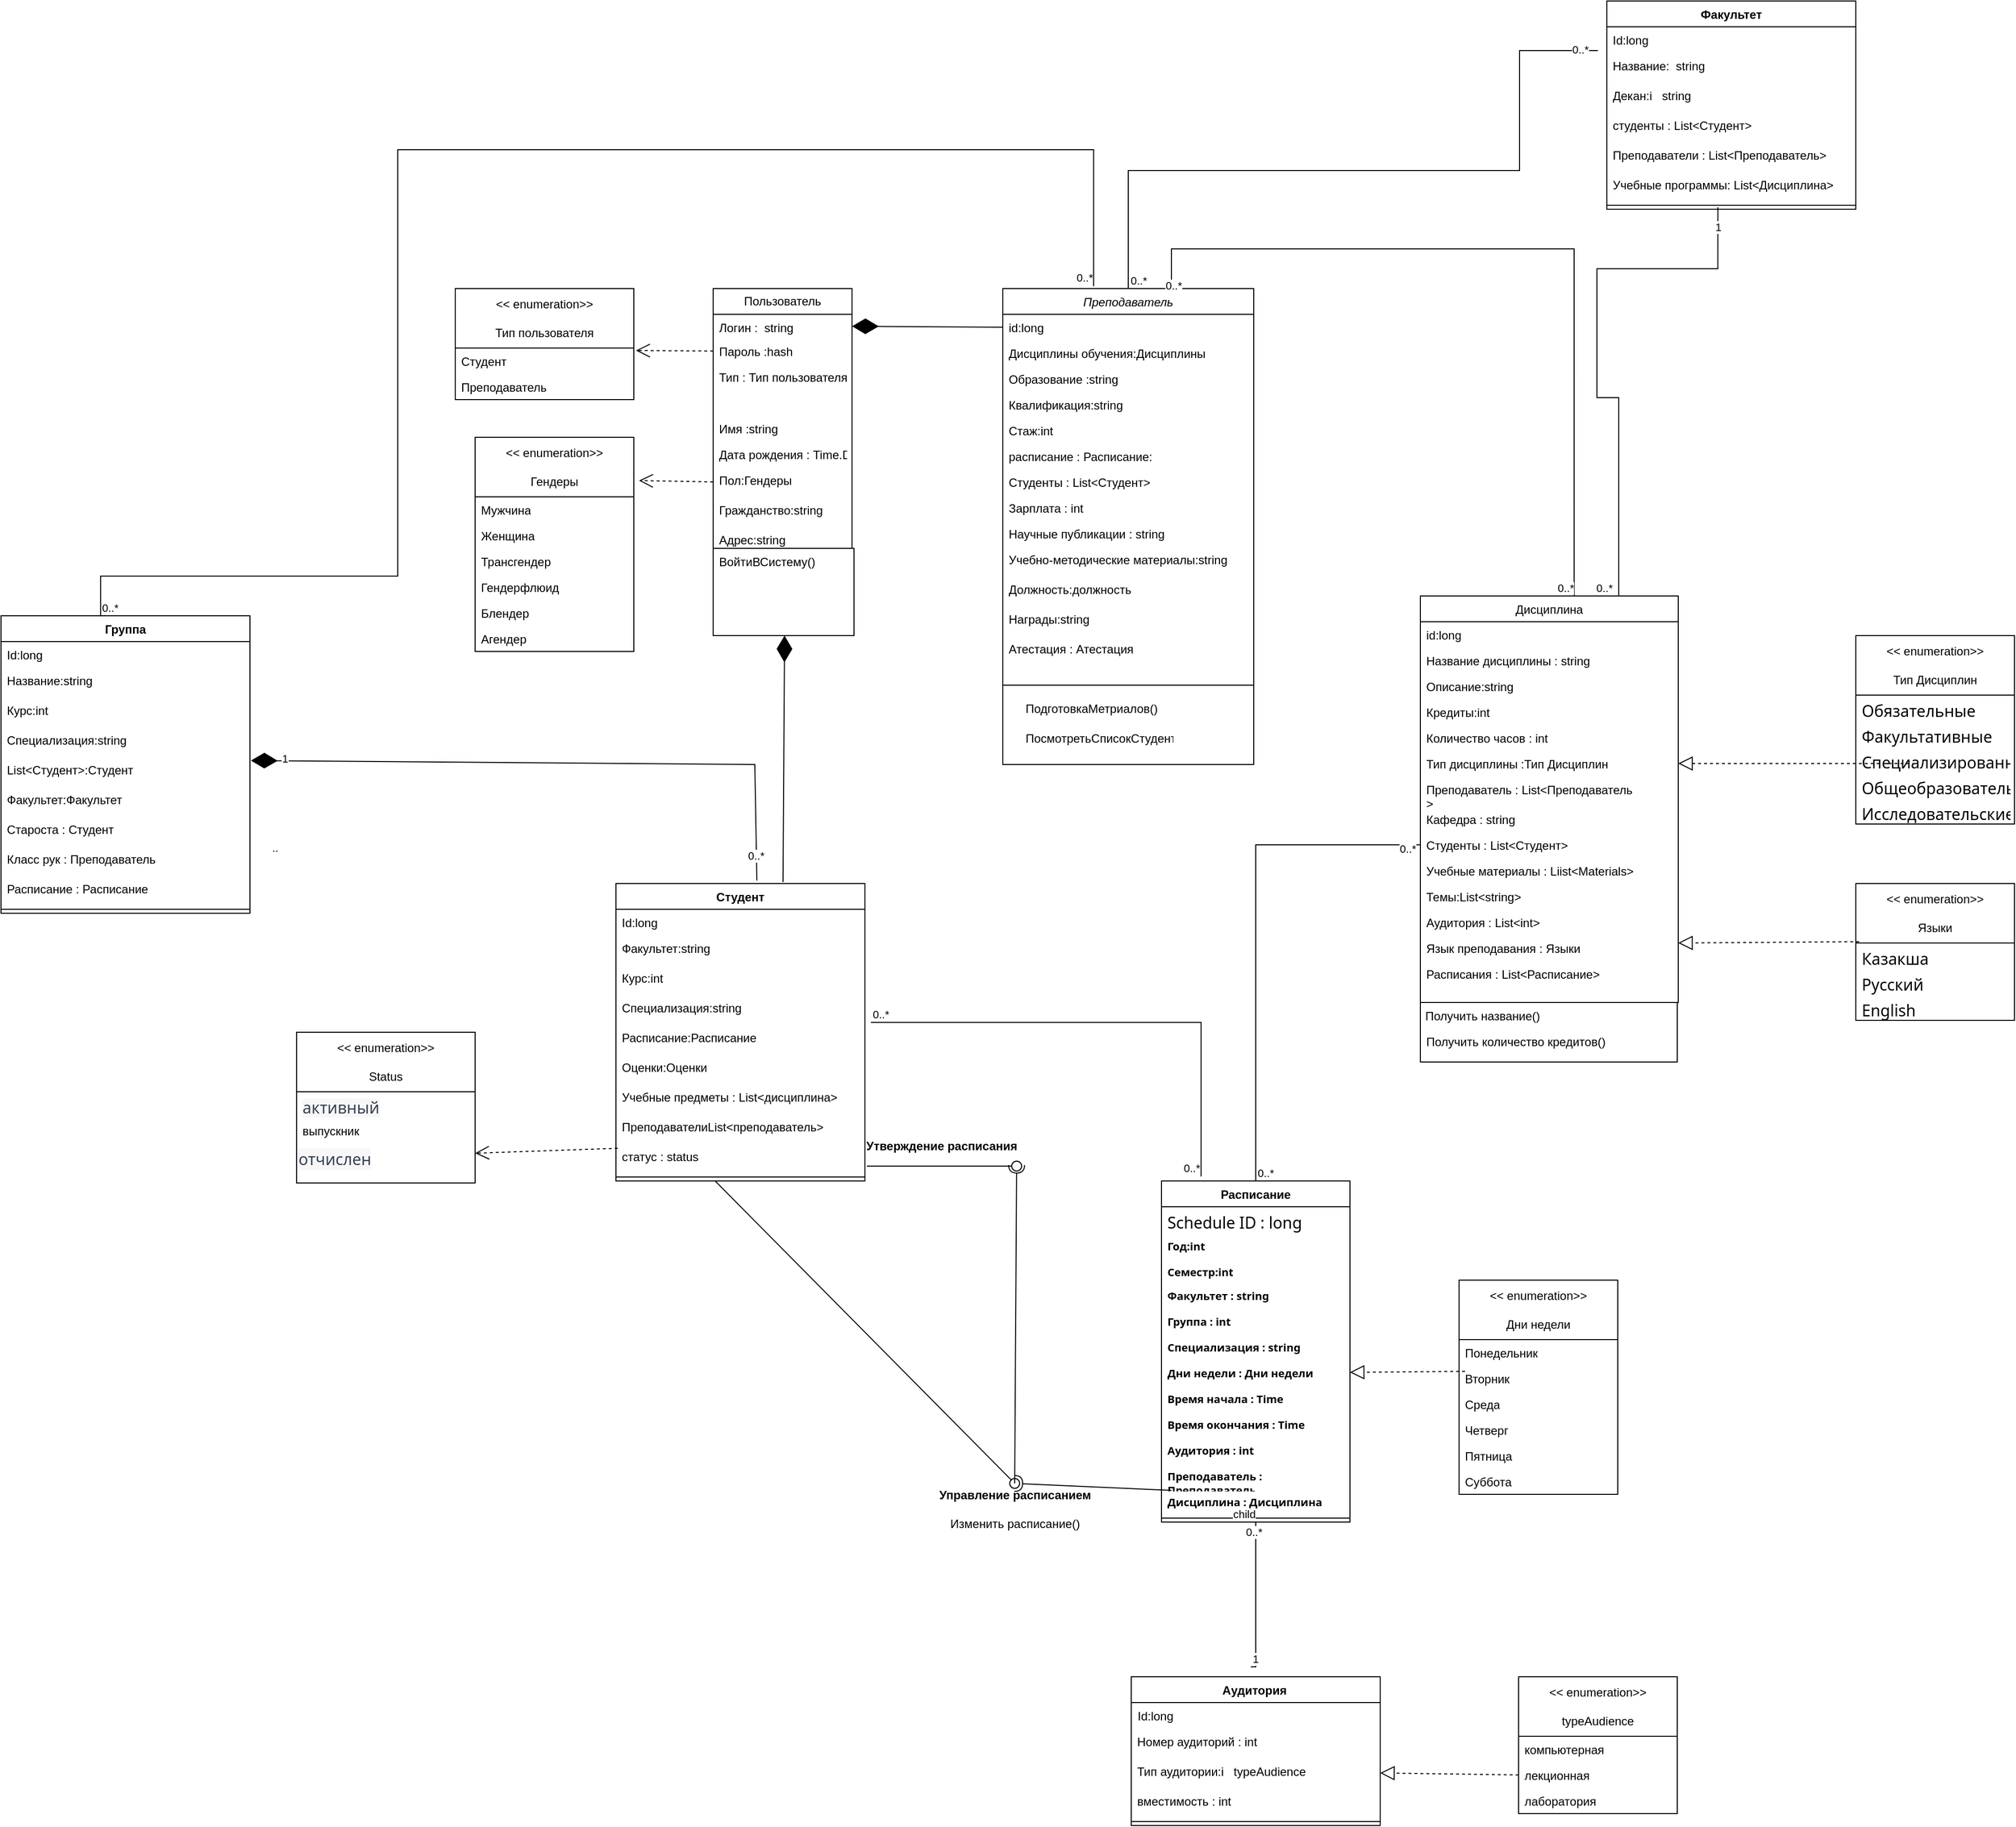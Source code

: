 <mxfile version="22.0.6" type="device">
  <diagram id="C5RBs43oDa-KdzZeNtuy" name="Page-1">
    <mxGraphModel dx="2796" dy="1084" grid="1" gridSize="10" guides="1" tooltips="1" connect="1" arrows="1" fold="1" page="1" pageScale="1" pageWidth="827" pageHeight="1169" math="0" shadow="0">
      <root>
        <mxCell id="WIyWlLk6GJQsqaUBKTNV-0" />
        <mxCell id="WIyWlLk6GJQsqaUBKTNV-1" parent="WIyWlLk6GJQsqaUBKTNV-0" />
        <mxCell id="ZEH29M6hSqQl0TCije9r-194" value="Пользователь" style="swimlane;fontStyle=0;childLayout=stackLayout;horizontal=1;startSize=26;fillColor=none;horizontalStack=0;resizeParent=1;resizeParentMax=0;resizeLast=0;collapsible=1;marginBottom=0;whiteSpace=wrap;html=1;" vertex="1" parent="WIyWlLk6GJQsqaUBKTNV-1">
          <mxGeometry x="538" y="730" width="140" height="292" as="geometry" />
        </mxCell>
        <mxCell id="ZEH29M6hSqQl0TCije9r-195" value="Логин : &amp;nbsp;string" style="text;strokeColor=none;fillColor=none;align=left;verticalAlign=top;spacingLeft=4;spacingRight=4;overflow=hidden;rotatable=0;points=[[0,0.5],[1,0.5]];portConstraint=eastwest;whiteSpace=wrap;html=1;" vertex="1" parent="ZEH29M6hSqQl0TCije9r-194">
          <mxGeometry y="26" width="140" height="24" as="geometry" />
        </mxCell>
        <mxCell id="ZEH29M6hSqQl0TCije9r-196" value="Пароль :hash&amp;nbsp;" style="text;strokeColor=none;fillColor=none;align=left;verticalAlign=top;spacingLeft=4;spacingRight=4;overflow=hidden;rotatable=0;points=[[0,0.5],[1,0.5]];portConstraint=eastwest;whiteSpace=wrap;html=1;" vertex="1" parent="ZEH29M6hSqQl0TCije9r-194">
          <mxGeometry y="50" width="140" height="26" as="geometry" />
        </mxCell>
        <mxCell id="ZEH29M6hSqQl0TCije9r-197" value="Тип :&amp;nbsp;Тип пользователя" style="text;strokeColor=none;fillColor=none;align=left;verticalAlign=top;spacingLeft=4;spacingRight=4;overflow=hidden;rotatable=0;points=[[0,0.5],[1,0.5]];portConstraint=eastwest;whiteSpace=wrap;html=1;" vertex="1" parent="ZEH29M6hSqQl0TCije9r-194">
          <mxGeometry y="76" width="140" height="52" as="geometry" />
        </mxCell>
        <mxCell id="ZEH29M6hSqQl0TCije9r-198" value="Имя :string&amp;nbsp;" style="text;strokeColor=none;fillColor=none;align=left;verticalAlign=top;spacingLeft=4;spacingRight=4;overflow=hidden;rotatable=0;points=[[0,0.5],[1,0.5]];portConstraint=eastwest;whiteSpace=wrap;html=1;" vertex="1" parent="ZEH29M6hSqQl0TCije9r-194">
          <mxGeometry y="128" width="140" height="26" as="geometry" />
        </mxCell>
        <mxCell id="ZEH29M6hSqQl0TCije9r-199" value="Дата рождения : Time.Date" style="text;align=left;verticalAlign=top;spacingLeft=4;spacingRight=4;overflow=hidden;rotatable=0;points=[[0,0.5],[1,0.5]];portConstraint=eastwest;" vertex="1" parent="ZEH29M6hSqQl0TCije9r-194">
          <mxGeometry y="154" width="140" height="26" as="geometry" />
        </mxCell>
        <mxCell id="ZEH29M6hSqQl0TCije9r-200" value="Пол:Гендеры" style="text;align=left;verticalAlign=top;spacingLeft=4;spacingRight=4;overflow=hidden;rotatable=0;points=[[0,0.5],[1,0.5]];portConstraint=eastwest;" vertex="1" parent="ZEH29M6hSqQl0TCije9r-194">
          <mxGeometry y="180" width="140" height="30" as="geometry" />
        </mxCell>
        <mxCell id="ZEH29M6hSqQl0TCije9r-201" value="Гражданство:string" style="text;align=left;verticalAlign=top;spacingLeft=4;spacingRight=4;overflow=hidden;rotatable=0;points=[[0,0.5],[1,0.5]];portConstraint=eastwest;" vertex="1" parent="ZEH29M6hSqQl0TCije9r-194">
          <mxGeometry y="210" width="140" height="30" as="geometry" />
        </mxCell>
        <mxCell id="ZEH29M6hSqQl0TCije9r-202" value="Адрес:string" style="text;align=left;verticalAlign=top;spacingLeft=4;spacingRight=4;overflow=hidden;rotatable=0;points=[[0,0.5],[1,0.5]];portConstraint=eastwest;" vertex="1" parent="ZEH29M6hSqQl0TCije9r-194">
          <mxGeometry y="240" width="140" height="26" as="geometry" />
        </mxCell>
        <mxCell id="ZEH29M6hSqQl0TCije9r-203" value="Контактная информация:string" style="text;align=left;verticalAlign=top;spacingLeft=4;spacingRight=4;overflow=hidden;rotatable=0;points=[[0,0.5],[1,0.5]];portConstraint=eastwest;" vertex="1" parent="ZEH29M6hSqQl0TCije9r-194">
          <mxGeometry y="266" width="140" height="26" as="geometry" />
        </mxCell>
        <mxCell id="ZEH29M6hSqQl0TCije9r-204" value="&amp;lt;&amp;lt;&amp;nbsp;enumeration&amp;gt;&amp;gt;&lt;br&gt;&lt;br&gt;Тип пользователя" style="swimlane;fontStyle=0;childLayout=stackLayout;horizontal=1;startSize=60;fillColor=none;horizontalStack=0;resizeParent=1;resizeParentMax=0;resizeLast=0;collapsible=1;marginBottom=0;whiteSpace=wrap;html=1;" vertex="1" parent="WIyWlLk6GJQsqaUBKTNV-1">
          <mxGeometry x="278" y="730" width="180" height="112" as="geometry" />
        </mxCell>
        <mxCell id="ZEH29M6hSqQl0TCije9r-205" value="Студент&amp;nbsp;" style="text;strokeColor=none;fillColor=none;align=left;verticalAlign=top;spacingLeft=4;spacingRight=4;overflow=hidden;rotatable=0;points=[[0,0.5],[1,0.5]];portConstraint=eastwest;whiteSpace=wrap;html=1;" vertex="1" parent="ZEH29M6hSqQl0TCije9r-204">
          <mxGeometry y="60" width="180" height="26" as="geometry" />
        </mxCell>
        <mxCell id="ZEH29M6hSqQl0TCije9r-206" value="Преподаватель" style="text;strokeColor=none;fillColor=none;align=left;verticalAlign=top;spacingLeft=4;spacingRight=4;overflow=hidden;rotatable=0;points=[[0,0.5],[1,0.5]];portConstraint=eastwest;whiteSpace=wrap;html=1;" vertex="1" parent="ZEH29M6hSqQl0TCije9r-204">
          <mxGeometry y="86" width="180" height="26" as="geometry" />
        </mxCell>
        <mxCell id="ZEH29M6hSqQl0TCije9r-207" value="" style="endArrow=open;endSize=12;dashed=1;html=1;rounded=0;exitX=0;exitY=0.5;exitDx=0;exitDy=0;entryX=1.012;entryY=0.095;entryDx=0;entryDy=0;entryPerimeter=0;" edge="1" parent="WIyWlLk6GJQsqaUBKTNV-1" source="ZEH29M6hSqQl0TCije9r-196" target="ZEH29M6hSqQl0TCije9r-205">
          <mxGeometry width="160" relative="1" as="geometry">
            <mxPoint x="198" y="970" as="sourcePoint" />
            <mxPoint x="358" y="970" as="targetPoint" />
          </mxGeometry>
        </mxCell>
        <mxCell id="ZEH29M6hSqQl0TCije9r-208" value="Преподаватель" style="swimlane;fontStyle=2;align=center;verticalAlign=top;childLayout=stackLayout;horizontal=1;startSize=26;horizontalStack=0;resizeParent=1;resizeLast=0;collapsible=1;marginBottom=0;rounded=0;shadow=0;strokeWidth=1;" vertex="1" parent="WIyWlLk6GJQsqaUBKTNV-1">
          <mxGeometry x="830" y="730" width="253" height="400" as="geometry">
            <mxRectangle x="230" y="140" width="160" height="26" as="alternateBounds" />
          </mxGeometry>
        </mxCell>
        <mxCell id="ZEH29M6hSqQl0TCije9r-209" value="id:long" style="text;align=left;verticalAlign=top;spacingLeft=4;spacingRight=4;overflow=hidden;rotatable=0;points=[[0,0.5],[1,0.5]];portConstraint=eastwest;" vertex="1" parent="ZEH29M6hSqQl0TCije9r-208">
          <mxGeometry y="26" width="253" height="26" as="geometry" />
        </mxCell>
        <mxCell id="ZEH29M6hSqQl0TCije9r-210" value="Дисциплины обучения:Дисциплины" style="text;align=left;verticalAlign=top;spacingLeft=4;spacingRight=4;overflow=hidden;rotatable=0;points=[[0,0.5],[1,0.5]];portConstraint=eastwest;" vertex="1" parent="ZEH29M6hSqQl0TCije9r-208">
          <mxGeometry y="52" width="253" height="26" as="geometry" />
        </mxCell>
        <mxCell id="ZEH29M6hSqQl0TCije9r-211" value="Образование :string" style="text;align=left;verticalAlign=top;spacingLeft=4;spacingRight=4;overflow=hidden;rotatable=0;points=[[0,0.5],[1,0.5]];portConstraint=eastwest;" vertex="1" parent="ZEH29M6hSqQl0TCije9r-208">
          <mxGeometry y="78" width="253" height="26" as="geometry" />
        </mxCell>
        <mxCell id="ZEH29M6hSqQl0TCije9r-212" value="Квалификация:string" style="text;align=left;verticalAlign=top;spacingLeft=4;spacingRight=4;overflow=hidden;rotatable=0;points=[[0,0.5],[1,0.5]];portConstraint=eastwest;" vertex="1" parent="ZEH29M6hSqQl0TCije9r-208">
          <mxGeometry y="104" width="253" height="26" as="geometry" />
        </mxCell>
        <mxCell id="ZEH29M6hSqQl0TCije9r-213" value="Стаж:int" style="text;align=left;verticalAlign=top;spacingLeft=4;spacingRight=4;overflow=hidden;rotatable=0;points=[[0,0.5],[1,0.5]];portConstraint=eastwest;" vertex="1" parent="ZEH29M6hSqQl0TCije9r-208">
          <mxGeometry y="130" width="253" height="26" as="geometry" />
        </mxCell>
        <mxCell id="ZEH29M6hSqQl0TCije9r-214" value="расписание : Расписание:" style="text;align=left;verticalAlign=top;spacingLeft=4;spacingRight=4;overflow=hidden;rotatable=0;points=[[0,0.5],[1,0.5]];portConstraint=eastwest;" vertex="1" parent="ZEH29M6hSqQl0TCije9r-208">
          <mxGeometry y="156" width="253" height="26" as="geometry" />
        </mxCell>
        <mxCell id="ZEH29M6hSqQl0TCije9r-215" value="Студенты : List&lt;Студент&gt;" style="text;align=left;verticalAlign=top;spacingLeft=4;spacingRight=4;overflow=hidden;rotatable=0;points=[[0,0.5],[1,0.5]];portConstraint=eastwest;" vertex="1" parent="ZEH29M6hSqQl0TCije9r-208">
          <mxGeometry y="182" width="253" height="26" as="geometry" />
        </mxCell>
        <mxCell id="ZEH29M6hSqQl0TCije9r-216" value="Зарплата : int" style="text;align=left;verticalAlign=top;spacingLeft=4;spacingRight=4;overflow=hidden;rotatable=0;points=[[0,0.5],[1,0.5]];portConstraint=eastwest;" vertex="1" parent="ZEH29M6hSqQl0TCije9r-208">
          <mxGeometry y="208" width="253" height="26" as="geometry" />
        </mxCell>
        <mxCell id="ZEH29M6hSqQl0TCije9r-217" value="Научные публикации : string" style="text;align=left;verticalAlign=top;spacingLeft=4;spacingRight=4;overflow=hidden;rotatable=0;points=[[0,0.5],[1,0.5]];portConstraint=eastwest;" vertex="1" parent="ZEH29M6hSqQl0TCije9r-208">
          <mxGeometry y="234" width="253" height="26" as="geometry" />
        </mxCell>
        <mxCell id="ZEH29M6hSqQl0TCije9r-218" value="Учебно-методические материалы:string" style="text;align=left;verticalAlign=top;spacingLeft=4;spacingRight=4;overflow=hidden;rotatable=0;points=[[0,0.5],[1,0.5]];portConstraint=eastwest;" vertex="1" parent="ZEH29M6hSqQl0TCije9r-208">
          <mxGeometry y="260" width="253" height="30" as="geometry" />
        </mxCell>
        <mxCell id="ZEH29M6hSqQl0TCije9r-219" value="Должность:должность&#xa;" style="text;align=left;verticalAlign=top;spacingLeft=4;spacingRight=4;overflow=hidden;rotatable=0;points=[[0,0.5],[1,0.5]];portConstraint=eastwest;" vertex="1" parent="ZEH29M6hSqQl0TCije9r-208">
          <mxGeometry y="290" width="253" height="30" as="geometry" />
        </mxCell>
        <mxCell id="ZEH29M6hSqQl0TCije9r-220" value="Награды:string&#xa;" style="text;align=left;verticalAlign=top;spacingLeft=4;spacingRight=4;overflow=hidden;rotatable=0;points=[[0,0.5],[1,0.5]];portConstraint=eastwest;" vertex="1" parent="ZEH29M6hSqQl0TCije9r-208">
          <mxGeometry y="320" width="253" height="30" as="geometry" />
        </mxCell>
        <mxCell id="ZEH29M6hSqQl0TCije9r-221" value="Атестация : Атестация" style="text;align=left;verticalAlign=top;spacingLeft=4;spacingRight=4;overflow=hidden;rotatable=0;points=[[0,0.5],[1,0.5]];portConstraint=eastwest;" vertex="1" parent="ZEH29M6hSqQl0TCije9r-208">
          <mxGeometry y="350" width="253" height="30" as="geometry" />
        </mxCell>
        <mxCell id="ZEH29M6hSqQl0TCije9r-222" value="" style="shape=table;startSize=0;container=1;collapsible=0;childLayout=tableLayout;" vertex="1" parent="WIyWlLk6GJQsqaUBKTNV-1">
          <mxGeometry x="830" y="1130" width="253" height="80" as="geometry" />
        </mxCell>
        <mxCell id="ZEH29M6hSqQl0TCije9r-223" value="" style="shape=tableRow;horizontal=0;startSize=0;swimlaneHead=0;swimlaneBody=0;strokeColor=inherit;top=0;left=0;bottom=0;right=0;collapsible=0;dropTarget=0;fillColor=none;points=[[0,0.5],[1,0.5]];portConstraint=eastwest;" vertex="1" parent="ZEH29M6hSqQl0TCije9r-222">
          <mxGeometry width="253" height="80" as="geometry" />
        </mxCell>
        <mxCell id="ZEH29M6hSqQl0TCije9r-224" value="" style="shape=partialRectangle;html=1;whiteSpace=wrap;connectable=0;strokeColor=inherit;overflow=hidden;fillColor=none;top=0;left=0;bottom=0;right=0;pointerEvents=1;" vertex="1" parent="ZEH29M6hSqQl0TCije9r-223">
          <mxGeometry width="253" height="80" as="geometry">
            <mxRectangle width="253" height="80" as="alternateBounds" />
          </mxGeometry>
        </mxCell>
        <mxCell id="ZEH29M6hSqQl0TCije9r-225" value="ПодготовкаМетриалов()&#xa;" style="text;align=left;verticalAlign=top;spacingLeft=4;spacingRight=4;overflow=hidden;rotatable=0;points=[[0,0.5],[1,0.5]];portConstraint=eastwest;strokeWidth=1;" vertex="1" parent="WIyWlLk6GJQsqaUBKTNV-1">
          <mxGeometry x="847" y="1140" width="160" height="30" as="geometry" />
        </mxCell>
        <mxCell id="ZEH29M6hSqQl0TCije9r-226" value="ПосмотретьСписокСтудентов" style="text;align=left;verticalAlign=top;spacingLeft=4;spacingRight=4;overflow=hidden;rotatable=0;points=[[0,0.5],[1,0.5]];portConstraint=eastwest;strokeWidth=1;" vertex="1" parent="WIyWlLk6GJQsqaUBKTNV-1">
          <mxGeometry x="847" y="1170" width="160" height="30" as="geometry" />
        </mxCell>
        <mxCell id="ZEH29M6hSqQl0TCije9r-227" value="" style="shape=table;startSize=0;container=1;collapsible=0;childLayout=tableLayout;" vertex="1" parent="WIyWlLk6GJQsqaUBKTNV-1">
          <mxGeometry x="538" y="992" width="142" height="88" as="geometry" />
        </mxCell>
        <mxCell id="ZEH29M6hSqQl0TCije9r-228" value="" style="shape=tableRow;horizontal=0;startSize=0;swimlaneHead=0;swimlaneBody=0;strokeColor=inherit;top=0;left=0;bottom=0;right=0;collapsible=0;dropTarget=0;fillColor=none;points=[[0,0.5],[1,0.5]];portConstraint=eastwest;" vertex="1" parent="ZEH29M6hSqQl0TCije9r-227">
          <mxGeometry width="142" height="88" as="geometry" />
        </mxCell>
        <mxCell id="ZEH29M6hSqQl0TCije9r-229" value="" style="shape=partialRectangle;html=1;whiteSpace=wrap;connectable=0;strokeColor=inherit;overflow=hidden;fillColor=none;top=0;left=0;bottom=0;right=0;pointerEvents=1;" vertex="1" parent="ZEH29M6hSqQl0TCije9r-228">
          <mxGeometry width="142" height="88" as="geometry">
            <mxRectangle width="142" height="88" as="alternateBounds" />
          </mxGeometry>
        </mxCell>
        <mxCell id="ZEH29M6hSqQl0TCije9r-230" value="ВойтиВСистему()" style="text;align=left;verticalAlign=top;spacingLeft=4;spacingRight=4;overflow=hidden;rotatable=0;points=[[0,0.5],[1,0.5]];portConstraint=eastwest;strokeWidth=1;" vertex="1" parent="WIyWlLk6GJQsqaUBKTNV-1">
          <mxGeometry x="538" y="992" width="160" height="30" as="geometry" />
        </mxCell>
        <mxCell id="ZEH29M6hSqQl0TCije9r-231" value="Студент" style="swimlane;fontStyle=1;align=center;verticalAlign=top;childLayout=stackLayout;horizontal=1;startSize=26;horizontalStack=0;resizeParent=1;resizeParentMax=0;resizeLast=0;collapsible=1;marginBottom=0;whiteSpace=wrap;html=1;" vertex="1" parent="WIyWlLk6GJQsqaUBKTNV-1">
          <mxGeometry x="440" y="1330" width="251" height="300" as="geometry" />
        </mxCell>
        <mxCell id="ZEH29M6hSqQl0TCije9r-232" value="Id:long" style="text;strokeColor=none;fillColor=none;align=left;verticalAlign=top;spacingLeft=4;spacingRight=4;overflow=hidden;rotatable=0;points=[[0,0.5],[1,0.5]];portConstraint=eastwest;whiteSpace=wrap;html=1;" vertex="1" parent="ZEH29M6hSqQl0TCije9r-231">
          <mxGeometry y="26" width="251" height="26" as="geometry" />
        </mxCell>
        <mxCell id="ZEH29M6hSqQl0TCije9r-233" value="Факультет:string" style="text;align=left;verticalAlign=top;spacingLeft=4;spacingRight=4;overflow=hidden;rotatable=0;points=[[0,0.5],[1,0.5]];portConstraint=eastwest;" vertex="1" parent="ZEH29M6hSqQl0TCije9r-231">
          <mxGeometry y="52" width="251" height="30" as="geometry" />
        </mxCell>
        <mxCell id="ZEH29M6hSqQl0TCije9r-234" value="Курс:int" style="text;align=left;verticalAlign=top;spacingLeft=4;spacingRight=4;overflow=hidden;rotatable=0;points=[[0,0.5],[1,0.5]];portConstraint=eastwest;" vertex="1" parent="ZEH29M6hSqQl0TCije9r-231">
          <mxGeometry y="82" width="251" height="30" as="geometry" />
        </mxCell>
        <mxCell id="ZEH29M6hSqQl0TCije9r-235" value="Специализация:string" style="text;align=left;verticalAlign=top;spacingLeft=4;spacingRight=4;overflow=hidden;rotatable=0;points=[[0,0.5],[1,0.5]];portConstraint=eastwest;" vertex="1" parent="ZEH29M6hSqQl0TCije9r-231">
          <mxGeometry y="112" width="251" height="30" as="geometry" />
        </mxCell>
        <mxCell id="ZEH29M6hSqQl0TCije9r-236" value="Расписание:Расписание" style="text;align=left;verticalAlign=top;spacingLeft=4;spacingRight=4;overflow=hidden;rotatable=0;points=[[0,0.5],[1,0.5]];portConstraint=eastwest;" vertex="1" parent="ZEH29M6hSqQl0TCije9r-231">
          <mxGeometry y="142" width="251" height="30" as="geometry" />
        </mxCell>
        <mxCell id="ZEH29M6hSqQl0TCije9r-237" value="Оценки:Оценки" style="text;align=left;verticalAlign=top;spacingLeft=4;spacingRight=4;overflow=hidden;rotatable=0;points=[[0,0.5],[1,0.5]];portConstraint=eastwest;" vertex="1" parent="ZEH29M6hSqQl0TCije9r-231">
          <mxGeometry y="172" width="251" height="30" as="geometry" />
        </mxCell>
        <mxCell id="ZEH29M6hSqQl0TCije9r-238" value="Учебные предметы : List&lt;дисциплина&gt;" style="text;align=left;verticalAlign=top;spacingLeft=4;spacingRight=4;overflow=hidden;rotatable=0;points=[[0,0.5],[1,0.5]];portConstraint=eastwest;" vertex="1" parent="ZEH29M6hSqQl0TCije9r-231">
          <mxGeometry y="202" width="251" height="30" as="geometry" />
        </mxCell>
        <mxCell id="ZEH29M6hSqQl0TCije9r-239" value="ПреподавателиList&lt;преподаватель&gt;" style="text;align=left;verticalAlign=top;spacingLeft=4;spacingRight=4;overflow=hidden;rotatable=0;points=[[0,0.5],[1,0.5]];portConstraint=eastwest;" vertex="1" parent="ZEH29M6hSqQl0TCije9r-231">
          <mxGeometry y="232" width="251" height="30" as="geometry" />
        </mxCell>
        <mxCell id="ZEH29M6hSqQl0TCije9r-240" value="статус : status" style="text;align=left;verticalAlign=top;spacingLeft=4;spacingRight=4;overflow=hidden;rotatable=0;points=[[0,0.5],[1,0.5]];portConstraint=eastwest;" vertex="1" parent="ZEH29M6hSqQl0TCije9r-231">
          <mxGeometry y="262" width="251" height="30" as="geometry" />
        </mxCell>
        <mxCell id="ZEH29M6hSqQl0TCije9r-241" value="" style="line;strokeWidth=1;fillColor=none;align=left;verticalAlign=middle;spacingTop=-1;spacingLeft=3;spacingRight=3;rotatable=0;labelPosition=right;points=[];portConstraint=eastwest;strokeColor=inherit;" vertex="1" parent="ZEH29M6hSqQl0TCije9r-231">
          <mxGeometry y="292" width="251" height="8" as="geometry" />
        </mxCell>
        <mxCell id="ZEH29M6hSqQl0TCije9r-243" value="&amp;lt;&amp;lt;&amp;nbsp;enumeration&amp;gt;&amp;gt;&lt;br&gt;&lt;br&gt;Status" style="swimlane;fontStyle=0;childLayout=stackLayout;horizontal=1;startSize=60;fillColor=none;horizontalStack=0;resizeParent=1;resizeParentMax=0;resizeLast=0;collapsible=1;marginBottom=0;whiteSpace=wrap;html=1;" vertex="1" parent="WIyWlLk6GJQsqaUBKTNV-1">
          <mxGeometry x="118" y="1480" width="180" height="152" as="geometry" />
        </mxCell>
        <mxCell id="ZEH29M6hSqQl0TCije9r-244" value="&lt;meta charset=&quot;utf-8&quot;&gt;&lt;span style=&quot;font-size: 16px; font-style: normal; font-variant-caps: normal; font-weight: 400; letter-spacing: normal; text-indent: 0px; text-transform: none; word-spacing: 0px; -webkit-text-stroke-width: 0px; text-decoration: none; caret-color: rgb(55, 65, 81); color: rgb(55, 65, 81); font-family: Söhne, ui-sans-serif, system-ui, -apple-system, &amp;quot;Segoe UI&amp;quot;, Roboto, Ubuntu, Cantarell, &amp;quot;Noto Sans&amp;quot;, sans-serif, &amp;quot;Helvetica Neue&amp;quot;, Arial, &amp;quot;Apple Color Emoji&amp;quot;, &amp;quot;Segoe UI Emoji&amp;quot;, &amp;quot;Segoe UI Symbol&amp;quot;, &amp;quot;Noto Color Emoji&amp;quot;; text-align: left; background-color: rgb(247, 247, 248); float: none; display: inline !important;&quot;&gt;активный&lt;/span&gt;" style="text;strokeColor=none;fillColor=none;align=left;verticalAlign=top;spacingLeft=4;spacingRight=4;overflow=hidden;rotatable=0;points=[[0,0.5],[1,0.5]];portConstraint=eastwest;whiteSpace=wrap;html=1;" vertex="1" parent="ZEH29M6hSqQl0TCije9r-243">
          <mxGeometry y="60" width="180" height="26" as="geometry" />
        </mxCell>
        <mxCell id="ZEH29M6hSqQl0TCije9r-245" value="выпускник" style="text;strokeColor=none;fillColor=none;align=left;verticalAlign=top;spacingLeft=4;spacingRight=4;overflow=hidden;rotatable=0;points=[[0,0.5],[1,0.5]];portConstraint=eastwest;whiteSpace=wrap;html=1;" vertex="1" parent="ZEH29M6hSqQl0TCije9r-243">
          <mxGeometry y="86" width="180" height="26" as="geometry" />
        </mxCell>
        <mxCell id="ZEH29M6hSqQl0TCije9r-246" value="&lt;span style=&quot;font-size: 16px; font-style: normal; font-variant-caps: normal; font-weight: 400; letter-spacing: normal; text-indent: 0px; text-transform: none; word-spacing: 0px; -webkit-text-stroke-width: 0px; text-decoration: none; caret-color: rgb(55, 65, 81); color: rgb(55, 65, 81); font-family: Söhne, ui-sans-serif, system-ui, -apple-system, &amp;quot;Segoe UI&amp;quot;, Roboto, Ubuntu, Cantarell, &amp;quot;Noto Sans&amp;quot;, sans-serif, &amp;quot;Helvetica Neue&amp;quot;, Arial, &amp;quot;Apple Color Emoji&amp;quot;, &amp;quot;Segoe UI Emoji&amp;quot;, &amp;quot;Segoe UI Symbol&amp;quot;, &amp;quot;Noto Color Emoji&amp;quot;; text-align: left; background-color: rgb(247, 247, 248); float: none; display: inline !important;&quot;&gt;отчислен&lt;/span&gt;" style="text;whiteSpace=wrap;html=1;" vertex="1" parent="ZEH29M6hSqQl0TCije9r-243">
          <mxGeometry y="112" width="180" height="40" as="geometry" />
        </mxCell>
        <mxCell id="ZEH29M6hSqQl0TCije9r-247" value="" style="endArrow=open;endSize=12;dashed=1;html=1;rounded=0;entryX=1;entryY=0.25;entryDx=0;entryDy=0;exitX=0.007;exitY=0.167;exitDx=0;exitDy=0;exitPerimeter=0;" edge="1" parent="WIyWlLk6GJQsqaUBKTNV-1" source="ZEH29M6hSqQl0TCije9r-240" target="ZEH29M6hSqQl0TCije9r-246">
          <mxGeometry width="160" relative="1" as="geometry">
            <mxPoint x="440" y="1451" as="sourcePoint" />
            <mxPoint x="362" y="1450" as="targetPoint" />
          </mxGeometry>
        </mxCell>
        <mxCell id="ZEH29M6hSqQl0TCije9r-248" value="" style="endArrow=diamondThin;endFill=1;endSize=24;html=1;rounded=0;exitX=0.671;exitY=-0.005;exitDx=0;exitDy=0;exitPerimeter=0;" edge="1" parent="WIyWlLk6GJQsqaUBKTNV-1" source="ZEH29M6hSqQl0TCije9r-231">
          <mxGeometry width="160" relative="1" as="geometry">
            <mxPoint x="538" y="1170" as="sourcePoint" />
            <mxPoint x="610" y="1080" as="targetPoint" />
          </mxGeometry>
        </mxCell>
        <mxCell id="ZEH29M6hSqQl0TCije9r-249" value="" style="endArrow=diamondThin;endFill=1;endSize=24;html=1;rounded=0;entryX=1;entryY=0.5;entryDx=0;entryDy=0;exitX=0;exitY=0.5;exitDx=0;exitDy=0;" edge="1" parent="WIyWlLk6GJQsqaUBKTNV-1" source="ZEH29M6hSqQl0TCije9r-209" target="ZEH29M6hSqQl0TCije9r-195">
          <mxGeometry width="160" relative="1" as="geometry">
            <mxPoint x="660" y="1035.17" as="sourcePoint" />
            <mxPoint x="690" y="760" as="targetPoint" />
          </mxGeometry>
        </mxCell>
        <mxCell id="ZEH29M6hSqQl0TCije9r-250" value="&amp;lt;&amp;lt;&amp;nbsp;enumeration&amp;gt;&amp;gt;&lt;br&gt;&lt;br&gt;Гендеры" style="swimlane;fontStyle=0;childLayout=stackLayout;horizontal=1;startSize=60;fillColor=none;horizontalStack=0;resizeParent=1;resizeParentMax=0;resizeLast=0;collapsible=1;marginBottom=0;whiteSpace=wrap;html=1;" vertex="1" parent="WIyWlLk6GJQsqaUBKTNV-1">
          <mxGeometry x="298" y="880" width="160" height="216" as="geometry" />
        </mxCell>
        <mxCell id="ZEH29M6hSqQl0TCije9r-251" value="Мужчина" style="text;strokeColor=none;fillColor=none;align=left;verticalAlign=top;spacingLeft=4;spacingRight=4;overflow=hidden;rotatable=0;points=[[0,0.5],[1,0.5]];portConstraint=eastwest;whiteSpace=wrap;html=1;" vertex="1" parent="ZEH29M6hSqQl0TCije9r-250">
          <mxGeometry y="60" width="160" height="26" as="geometry" />
        </mxCell>
        <mxCell id="ZEH29M6hSqQl0TCije9r-252" value="Женщина" style="text;strokeColor=none;fillColor=none;align=left;verticalAlign=top;spacingLeft=4;spacingRight=4;overflow=hidden;rotatable=0;points=[[0,0.5],[1,0.5]];portConstraint=eastwest;whiteSpace=wrap;html=1;" vertex="1" parent="ZEH29M6hSqQl0TCije9r-250">
          <mxGeometry y="86" width="160" height="26" as="geometry" />
        </mxCell>
        <mxCell id="ZEH29M6hSqQl0TCije9r-253" value="Трансгендер" style="text;strokeColor=none;fillColor=none;align=left;verticalAlign=top;spacingLeft=4;spacingRight=4;overflow=hidden;rotatable=0;points=[[0,0.5],[1,0.5]];portConstraint=eastwest;whiteSpace=wrap;html=1;" vertex="1" parent="ZEH29M6hSqQl0TCije9r-250">
          <mxGeometry y="112" width="160" height="26" as="geometry" />
        </mxCell>
        <mxCell id="ZEH29M6hSqQl0TCije9r-254" value="Гендерфлюид" style="text;strokeColor=none;fillColor=none;align=left;verticalAlign=top;spacingLeft=4;spacingRight=4;overflow=hidden;rotatable=0;points=[[0,0.5],[1,0.5]];portConstraint=eastwest;whiteSpace=wrap;html=1;" vertex="1" parent="ZEH29M6hSqQl0TCije9r-250">
          <mxGeometry y="138" width="160" height="26" as="geometry" />
        </mxCell>
        <mxCell id="ZEH29M6hSqQl0TCije9r-255" value="Блендер" style="text;strokeColor=none;fillColor=none;align=left;verticalAlign=top;spacingLeft=4;spacingRight=4;overflow=hidden;rotatable=0;points=[[0,0.5],[1,0.5]];portConstraint=eastwest;whiteSpace=wrap;html=1;" vertex="1" parent="ZEH29M6hSqQl0TCije9r-250">
          <mxGeometry y="164" width="160" height="26" as="geometry" />
        </mxCell>
        <mxCell id="ZEH29M6hSqQl0TCije9r-256" value="Агендер" style="text;strokeColor=none;fillColor=none;align=left;verticalAlign=top;spacingLeft=4;spacingRight=4;overflow=hidden;rotatable=0;points=[[0,0.5],[1,0.5]];portConstraint=eastwest;whiteSpace=wrap;html=1;" vertex="1" parent="ZEH29M6hSqQl0TCije9r-250">
          <mxGeometry y="190" width="160" height="26" as="geometry" />
        </mxCell>
        <mxCell id="ZEH29M6hSqQl0TCije9r-257" value="" style="endArrow=open;endSize=12;dashed=1;html=1;rounded=0;exitX=0;exitY=0.5;exitDx=0;exitDy=0;entryX=1.033;entryY=0.202;entryDx=0;entryDy=0;entryPerimeter=0;" edge="1" parent="WIyWlLk6GJQsqaUBKTNV-1" source="ZEH29M6hSqQl0TCije9r-200" target="ZEH29M6hSqQl0TCije9r-250">
          <mxGeometry width="160" relative="1" as="geometry">
            <mxPoint x="528" y="930" as="sourcePoint" />
            <mxPoint x="440" y="925" as="targetPoint" />
          </mxGeometry>
        </mxCell>
        <mxCell id="ZEH29M6hSqQl0TCije9r-258" value="Дисциплина" style="swimlane;fontStyle=0;align=center;verticalAlign=top;childLayout=stackLayout;horizontal=1;startSize=26;horizontalStack=0;resizeParent=1;resizeLast=0;collapsible=1;marginBottom=0;rounded=0;shadow=0;strokeWidth=1;" vertex="1" parent="WIyWlLk6GJQsqaUBKTNV-1">
          <mxGeometry x="1251" y="1040" width="260" height="410" as="geometry">
            <mxRectangle x="550" y="140" width="160" height="26" as="alternateBounds" />
          </mxGeometry>
        </mxCell>
        <mxCell id="ZEH29M6hSqQl0TCije9r-259" value="id:long" style="text;align=left;verticalAlign=top;spacingLeft=4;spacingRight=4;overflow=hidden;rotatable=0;points=[[0,0.5],[1,0.5]];portConstraint=eastwest;rounded=0;shadow=0;html=0;" vertex="1" parent="ZEH29M6hSqQl0TCije9r-258">
          <mxGeometry y="26" width="260" height="26" as="geometry" />
        </mxCell>
        <mxCell id="ZEH29M6hSqQl0TCije9r-260" value="Название дисциплины : string" style="text;align=left;verticalAlign=top;spacingLeft=4;spacingRight=4;overflow=hidden;rotatable=0;points=[[0,0.5],[1,0.5]];portConstraint=eastwest;rounded=0;shadow=0;html=0;" vertex="1" parent="ZEH29M6hSqQl0TCije9r-258">
          <mxGeometry y="52" width="260" height="26" as="geometry" />
        </mxCell>
        <mxCell id="ZEH29M6hSqQl0TCije9r-261" value="Описание:string" style="text;align=left;verticalAlign=top;spacingLeft=4;spacingRight=4;overflow=hidden;rotatable=0;points=[[0,0.5],[1,0.5]];portConstraint=eastwest;rounded=0;shadow=0;html=0;" vertex="1" parent="ZEH29M6hSqQl0TCije9r-258">
          <mxGeometry y="78" width="260" height="26" as="geometry" />
        </mxCell>
        <mxCell id="ZEH29M6hSqQl0TCije9r-262" value="Кредиты:int" style="text;align=left;verticalAlign=top;spacingLeft=4;spacingRight=4;overflow=hidden;rotatable=0;points=[[0,0.5],[1,0.5]];portConstraint=eastwest;rounded=0;shadow=0;html=0;" vertex="1" parent="ZEH29M6hSqQl0TCije9r-258">
          <mxGeometry y="104" width="260" height="26" as="geometry" />
        </mxCell>
        <mxCell id="ZEH29M6hSqQl0TCije9r-263" value="Количество часов : int" style="text;align=left;verticalAlign=top;spacingLeft=4;spacingRight=4;overflow=hidden;rotatable=0;points=[[0,0.5],[1,0.5]];portConstraint=eastwest;rounded=0;shadow=0;html=0;" vertex="1" parent="ZEH29M6hSqQl0TCije9r-258">
          <mxGeometry y="130" width="260" height="26" as="geometry" />
        </mxCell>
        <mxCell id="ZEH29M6hSqQl0TCije9r-264" value="Тип дисциплины :Тип Дисциплин" style="text;align=left;verticalAlign=top;spacingLeft=4;spacingRight=4;overflow=hidden;rotatable=0;points=[[0,0.5],[1,0.5]];portConstraint=eastwest;rounded=0;shadow=0;html=0;" vertex="1" parent="ZEH29M6hSqQl0TCije9r-258">
          <mxGeometry y="156" width="260" height="26" as="geometry" />
        </mxCell>
        <mxCell id="ZEH29M6hSqQl0TCije9r-265" value="Преподаватель : List&lt;Преподаватель&#xa;&gt;" style="text;align=left;verticalAlign=top;spacingLeft=4;spacingRight=4;overflow=hidden;rotatable=0;points=[[0,0.5],[1,0.5]];portConstraint=eastwest;rounded=0;shadow=0;html=0;" vertex="1" parent="ZEH29M6hSqQl0TCije9r-258">
          <mxGeometry y="182" width="260" height="30" as="geometry" />
        </mxCell>
        <mxCell id="ZEH29M6hSqQl0TCije9r-266" value="Кафедра : string" style="text;align=left;verticalAlign=top;spacingLeft=4;spacingRight=4;overflow=hidden;rotatable=0;points=[[0,0.5],[1,0.5]];portConstraint=eastwest;rounded=0;shadow=0;html=0;" vertex="1" parent="ZEH29M6hSqQl0TCije9r-258">
          <mxGeometry y="212" width="260" height="26" as="geometry" />
        </mxCell>
        <mxCell id="ZEH29M6hSqQl0TCije9r-267" value="Студенты : List&lt;Студент&gt;" style="text;align=left;verticalAlign=top;spacingLeft=4;spacingRight=4;overflow=hidden;rotatable=0;points=[[0,0.5],[1,0.5]];portConstraint=eastwest;rounded=0;shadow=0;html=0;" vertex="1" parent="ZEH29M6hSqQl0TCije9r-258">
          <mxGeometry y="238" width="260" height="26" as="geometry" />
        </mxCell>
        <mxCell id="ZEH29M6hSqQl0TCije9r-268" value="Учебные материалы : Liist&lt;Materials&gt;" style="text;align=left;verticalAlign=top;spacingLeft=4;spacingRight=4;overflow=hidden;rotatable=0;points=[[0,0.5],[1,0.5]];portConstraint=eastwest;rounded=0;shadow=0;html=0;" vertex="1" parent="ZEH29M6hSqQl0TCije9r-258">
          <mxGeometry y="264" width="260" height="26" as="geometry" />
        </mxCell>
        <mxCell id="ZEH29M6hSqQl0TCije9r-269" value="Темы:List&lt;string&gt;" style="text;align=left;verticalAlign=top;spacingLeft=4;spacingRight=4;overflow=hidden;rotatable=0;points=[[0,0.5],[1,0.5]];portConstraint=eastwest;rounded=0;shadow=0;html=0;" vertex="1" parent="ZEH29M6hSqQl0TCije9r-258">
          <mxGeometry y="290" width="260" height="26" as="geometry" />
        </mxCell>
        <mxCell id="ZEH29M6hSqQl0TCije9r-270" value="Аудитория : List&lt;int&gt;" style="text;align=left;verticalAlign=top;spacingLeft=4;spacingRight=4;overflow=hidden;rotatable=0;points=[[0,0.5],[1,0.5]];portConstraint=eastwest;rounded=0;shadow=0;html=0;" vertex="1" parent="ZEH29M6hSqQl0TCije9r-258">
          <mxGeometry y="316" width="260" height="26" as="geometry" />
        </mxCell>
        <mxCell id="ZEH29M6hSqQl0TCije9r-271" value="Язык преподавания : Языки" style="text;align=left;verticalAlign=top;spacingLeft=4;spacingRight=4;overflow=hidden;rotatable=0;points=[[0,0.5],[1,0.5]];portConstraint=eastwest;rounded=0;shadow=0;html=0;" vertex="1" parent="ZEH29M6hSqQl0TCije9r-258">
          <mxGeometry y="342" width="260" height="26" as="geometry" />
        </mxCell>
        <mxCell id="ZEH29M6hSqQl0TCije9r-272" value="Расписания : List&lt;Расписание&gt; " style="text;align=left;verticalAlign=top;spacingLeft=4;spacingRight=4;overflow=hidden;rotatable=0;points=[[0,0.5],[1,0.5]];portConstraint=eastwest;rounded=0;shadow=0;html=0;" vertex="1" parent="ZEH29M6hSqQl0TCije9r-258">
          <mxGeometry y="368" width="260" height="26" as="geometry" />
        </mxCell>
        <mxCell id="ZEH29M6hSqQl0TCije9r-273" value="" style="endArrow=none;html=1;edgeStyle=orthogonalEdgeStyle;rounded=0;exitX=0.573;exitY=0.001;exitDx=0;exitDy=0;exitPerimeter=0;entryX=0.5;entryY=0;entryDx=0;entryDy=0;" edge="1" parent="WIyWlLk6GJQsqaUBKTNV-1">
          <mxGeometry relative="1" as="geometry">
            <mxPoint x="999.999" y="730.4" as="sourcePoint" />
            <mxPoint x="1406.03" y="1040" as="targetPoint" />
            <Array as="points">
              <mxPoint x="1000.03" y="690" />
              <mxPoint x="1406.03" y="690" />
            </Array>
          </mxGeometry>
        </mxCell>
        <mxCell id="ZEH29M6hSqQl0TCije9r-274" value="." style="edgeLabel;resizable=0;html=1;align=left;verticalAlign=bottom;" connectable="0" vertex="1" parent="ZEH29M6hSqQl0TCije9r-273">
          <mxGeometry x="-1" relative="1" as="geometry" />
        </mxCell>
        <mxCell id="ZEH29M6hSqQl0TCije9r-275" value="0..*" style="edgeLabel;resizable=0;html=1;align=right;verticalAlign=bottom;" connectable="0" vertex="1" parent="ZEH29M6hSqQl0TCije9r-273">
          <mxGeometry x="1" relative="1" as="geometry" />
        </mxCell>
        <mxCell id="ZEH29M6hSqQl0TCije9r-330" value="0..*" style="edgeLabel;html=1;align=center;verticalAlign=middle;resizable=0;points=[];" vertex="1" connectable="0" parent="ZEH29M6hSqQl0TCije9r-273">
          <mxGeometry x="-0.99" y="-2" relative="1" as="geometry">
            <mxPoint as="offset" />
          </mxGeometry>
        </mxCell>
        <mxCell id="ZEH29M6hSqQl0TCije9r-279" value="&amp;lt;&amp;lt;&amp;nbsp;enumeration&amp;gt;&amp;gt;&lt;br&gt;&lt;br&gt;Тип Дисциплин" style="swimlane;fontStyle=0;childLayout=stackLayout;horizontal=1;startSize=60;fillColor=none;horizontalStack=0;resizeParent=1;resizeParentMax=0;resizeLast=0;collapsible=1;marginBottom=0;whiteSpace=wrap;html=1;" vertex="1" parent="WIyWlLk6GJQsqaUBKTNV-1">
          <mxGeometry x="1690" y="1080" width="160" height="190" as="geometry" />
        </mxCell>
        <mxCell id="ZEH29M6hSqQl0TCije9r-280" value="&lt;span style=&quot;color: var(--tw-prose-bold); font-size: 16px; border: 0px solid rgb(217, 217, 227); box-sizing: border-box; --tw-border-spacing-x: 0; --tw-border-spacing-y: 0; --tw-translate-x: 0; --tw-translate-y: 0; --tw-rotate: 0; --tw-skew-x: 0; --tw-skew-y: 0; --tw-scale-x: 1; --tw-scale-y: 1; --tw-pan-x: ; --tw-pan-y: ; --tw-pinch-zoom: ; --tw-scroll-snap-strictness: proximity; --tw-gradient-from-position: ; --tw-gradient-via-position: ; --tw-gradient-to-position: ; --tw-ordinal: ; --tw-slashed-zero: ; --tw-numeric-figure: ; --tw-numeric-spacing: ; --tw-numeric-fraction: ; --tw-ring-inset: ; --tw-ring-offset-width: 0px; --tw-ring-offset-color: #fff; --tw-ring-color: rgba(69,89,164,0.5); --tw-ring-offset-shadow: 0 0 transparent; --tw-ring-shadow: 0 0 transparent; --tw-shadow: 0 0 transparent; --tw-shadow-colored: 0 0 transparent; --tw-blur: ; --tw-brightness: ; --tw-contrast: ; --tw-grayscale: ; --tw-hue-rotate: ; --tw-invert: ; --tw-saturate: ; --tw-sepia: ; --tw-drop-shadow: ; --tw-backdrop-blur: ; --tw-backdrop-brightness: ; --tw-backdrop-contrast: ; --tw-backdrop-grayscale: ; --tw-backdrop-hue-rotate: ; --tw-backdrop-invert: ; --tw-backdrop-opacity: ; --tw-backdrop-saturate: ; --tw-backdrop-sepia: ; font-family: Söhne, ui-sans-serif, system-ui, -apple-system, &amp;quot;Segoe UI&amp;quot;, Roboto, Ubuntu, Cantarell, &amp;quot;Noto Sans&amp;quot;, sans-serif, &amp;quot;Helvetica Neue&amp;quot;, Arial, &amp;quot;Apple Color Emoji&amp;quot;, &amp;quot;Segoe UI Emoji&amp;quot;, &amp;quot;Segoe UI Symbol&amp;quot;, &amp;quot;Noto Color Emoji&amp;quot;;&quot;&gt;Обязательные&lt;/span&gt;" style="text;strokeColor=none;fillColor=none;align=left;verticalAlign=top;spacingLeft=4;spacingRight=4;overflow=hidden;rotatable=0;points=[[0,0.5],[1,0.5]];portConstraint=eastwest;whiteSpace=wrap;html=1;fontStyle=0" vertex="1" parent="ZEH29M6hSqQl0TCije9r-279">
          <mxGeometry y="60" width="160" height="26" as="geometry" />
        </mxCell>
        <mxCell id="ZEH29M6hSqQl0TCije9r-281" value="&lt;span style=&quot;color: var(--tw-prose-bold); font-size: 16px; border: 0px solid rgb(217, 217, 227); box-sizing: border-box; --tw-border-spacing-x: 0; --tw-border-spacing-y: 0; --tw-translate-x: 0; --tw-translate-y: 0; --tw-rotate: 0; --tw-skew-x: 0; --tw-skew-y: 0; --tw-scale-x: 1; --tw-scale-y: 1; --tw-pan-x: ; --tw-pan-y: ; --tw-pinch-zoom: ; --tw-scroll-snap-strictness: proximity; --tw-gradient-from-position: ; --tw-gradient-via-position: ; --tw-gradient-to-position: ; --tw-ordinal: ; --tw-slashed-zero: ; --tw-numeric-figure: ; --tw-numeric-spacing: ; --tw-numeric-fraction: ; --tw-ring-inset: ; --tw-ring-offset-width: 0px; --tw-ring-offset-color: #fff; --tw-ring-color: rgba(69,89,164,0.5); --tw-ring-offset-shadow: 0 0 transparent; --tw-ring-shadow: 0 0 transparent; --tw-shadow: 0 0 transparent; --tw-shadow-colored: 0 0 transparent; --tw-blur: ; --tw-brightness: ; --tw-contrast: ; --tw-grayscale: ; --tw-hue-rotate: ; --tw-invert: ; --tw-saturate: ; --tw-sepia: ; --tw-drop-shadow: ; --tw-backdrop-blur: ; --tw-backdrop-brightness: ; --tw-backdrop-contrast: ; --tw-backdrop-grayscale: ; --tw-backdrop-hue-rotate: ; --tw-backdrop-invert: ; --tw-backdrop-opacity: ; --tw-backdrop-saturate: ; --tw-backdrop-sepia: ; font-family: Söhne, ui-sans-serif, system-ui, -apple-system, &amp;quot;Segoe UI&amp;quot;, Roboto, Ubuntu, Cantarell, &amp;quot;Noto Sans&amp;quot;, sans-serif, &amp;quot;Helvetica Neue&amp;quot;, Arial, &amp;quot;Apple Color Emoji&amp;quot;, &amp;quot;Segoe UI Emoji&amp;quot;, &amp;quot;Segoe UI Symbol&amp;quot;, &amp;quot;Noto Color Emoji&amp;quot;;&quot;&gt;Факультативные&lt;/span&gt;" style="text;strokeColor=none;fillColor=none;align=left;verticalAlign=top;spacingLeft=4;spacingRight=4;overflow=hidden;rotatable=0;points=[[0,0.5],[1,0.5]];portConstraint=eastwest;whiteSpace=wrap;html=1;" vertex="1" parent="ZEH29M6hSqQl0TCije9r-279">
          <mxGeometry y="86" width="160" height="26" as="geometry" />
        </mxCell>
        <mxCell id="ZEH29M6hSqQl0TCije9r-282" value="&lt;span style=&quot;color: var(--tw-prose-bold); font-size: 16px; border: 0px solid rgb(217, 217, 227); box-sizing: border-box; --tw-border-spacing-x: 0; --tw-border-spacing-y: 0; --tw-translate-x: 0; --tw-translate-y: 0; --tw-rotate: 0; --tw-skew-x: 0; --tw-skew-y: 0; --tw-scale-x: 1; --tw-scale-y: 1; --tw-pan-x: ; --tw-pan-y: ; --tw-pinch-zoom: ; --tw-scroll-snap-strictness: proximity; --tw-gradient-from-position: ; --tw-gradient-via-position: ; --tw-gradient-to-position: ; --tw-ordinal: ; --tw-slashed-zero: ; --tw-numeric-figure: ; --tw-numeric-spacing: ; --tw-numeric-fraction: ; --tw-ring-inset: ; --tw-ring-offset-width: 0px; --tw-ring-offset-color: #fff; --tw-ring-color: rgba(69,89,164,0.5); --tw-ring-offset-shadow: 0 0 transparent; --tw-ring-shadow: 0 0 transparent; --tw-shadow: 0 0 transparent; --tw-shadow-colored: 0 0 transparent; --tw-blur: ; --tw-brightness: ; --tw-contrast: ; --tw-grayscale: ; --tw-hue-rotate: ; --tw-invert: ; --tw-saturate: ; --tw-sepia: ; --tw-drop-shadow: ; --tw-backdrop-blur: ; --tw-backdrop-brightness: ; --tw-backdrop-contrast: ; --tw-backdrop-grayscale: ; --tw-backdrop-hue-rotate: ; --tw-backdrop-invert: ; --tw-backdrop-opacity: ; --tw-backdrop-saturate: ; --tw-backdrop-sepia: ; font-family: Söhne, ui-sans-serif, system-ui, -apple-system, &amp;quot;Segoe UI&amp;quot;, Roboto, Ubuntu, Cantarell, &amp;quot;Noto Sans&amp;quot;, sans-serif, &amp;quot;Helvetica Neue&amp;quot;, Arial, &amp;quot;Apple Color Emoji&amp;quot;, &amp;quot;Segoe UI Emoji&amp;quot;, &amp;quot;Segoe UI Symbol&amp;quot;, &amp;quot;Noto Color Emoji&amp;quot;;&quot;&gt;Специализированные&lt;/span&gt;" style="text;strokeColor=none;fillColor=none;align=left;verticalAlign=top;spacingLeft=4;spacingRight=4;overflow=hidden;rotatable=0;points=[[0,0.5],[1,0.5]];portConstraint=eastwest;whiteSpace=wrap;html=1;" vertex="1" parent="ZEH29M6hSqQl0TCije9r-279">
          <mxGeometry y="112" width="160" height="26" as="geometry" />
        </mxCell>
        <mxCell id="ZEH29M6hSqQl0TCije9r-283" value="&lt;span style=&quot;color: var(--tw-prose-bold); font-size: 16px; border: 0px solid rgb(217, 217, 227); box-sizing: border-box; --tw-border-spacing-x: 0; --tw-border-spacing-y: 0; --tw-translate-x: 0; --tw-translate-y: 0; --tw-rotate: 0; --tw-skew-x: 0; --tw-skew-y: 0; --tw-scale-x: 1; --tw-scale-y: 1; --tw-pan-x: ; --tw-pan-y: ; --tw-pinch-zoom: ; --tw-scroll-snap-strictness: proximity; --tw-gradient-from-position: ; --tw-gradient-via-position: ; --tw-gradient-to-position: ; --tw-ordinal: ; --tw-slashed-zero: ; --tw-numeric-figure: ; --tw-numeric-spacing: ; --tw-numeric-fraction: ; --tw-ring-inset: ; --tw-ring-offset-width: 0px; --tw-ring-offset-color: #fff; --tw-ring-color: rgba(69,89,164,0.5); --tw-ring-offset-shadow: 0 0 transparent; --tw-ring-shadow: 0 0 transparent; --tw-shadow: 0 0 transparent; --tw-shadow-colored: 0 0 transparent; --tw-blur: ; --tw-brightness: ; --tw-contrast: ; --tw-grayscale: ; --tw-hue-rotate: ; --tw-invert: ; --tw-saturate: ; --tw-sepia: ; --tw-drop-shadow: ; --tw-backdrop-blur: ; --tw-backdrop-brightness: ; --tw-backdrop-contrast: ; --tw-backdrop-grayscale: ; --tw-backdrop-hue-rotate: ; --tw-backdrop-invert: ; --tw-backdrop-opacity: ; --tw-backdrop-saturate: ; --tw-backdrop-sepia: ; font-family: Söhne, ui-sans-serif, system-ui, -apple-system, &amp;quot;Segoe UI&amp;quot;, Roboto, Ubuntu, Cantarell, &amp;quot;Noto Sans&amp;quot;, sans-serif, &amp;quot;Helvetica Neue&amp;quot;, Arial, &amp;quot;Apple Color Emoji&amp;quot;, &amp;quot;Segoe UI Emoji&amp;quot;, &amp;quot;Segoe UI Symbol&amp;quot;, &amp;quot;Noto Color Emoji&amp;quot;;&quot;&gt;Общеобразовательные&lt;/span&gt;" style="text;strokeColor=none;fillColor=none;align=left;verticalAlign=top;spacingLeft=4;spacingRight=4;overflow=hidden;rotatable=0;points=[[0,0.5],[1,0.5]];portConstraint=eastwest;whiteSpace=wrap;html=1;" vertex="1" parent="ZEH29M6hSqQl0TCije9r-279">
          <mxGeometry y="138" width="160" height="26" as="geometry" />
        </mxCell>
        <mxCell id="ZEH29M6hSqQl0TCije9r-284" value="&lt;span style=&quot;color: var(--tw-prose-bold); font-size: 16px; border: 0px solid rgb(217, 217, 227); box-sizing: border-box; --tw-border-spacing-x: 0; --tw-border-spacing-y: 0; --tw-translate-x: 0; --tw-translate-y: 0; --tw-rotate: 0; --tw-skew-x: 0; --tw-skew-y: 0; --tw-scale-x: 1; --tw-scale-y: 1; --tw-pan-x: ; --tw-pan-y: ; --tw-pinch-zoom: ; --tw-scroll-snap-strictness: proximity; --tw-gradient-from-position: ; --tw-gradient-via-position: ; --tw-gradient-to-position: ; --tw-ordinal: ; --tw-slashed-zero: ; --tw-numeric-figure: ; --tw-numeric-spacing: ; --tw-numeric-fraction: ; --tw-ring-inset: ; --tw-ring-offset-width: 0px; --tw-ring-offset-color: #fff; --tw-ring-color: rgba(69,89,164,0.5); --tw-ring-offset-shadow: 0 0 transparent; --tw-ring-shadow: 0 0 transparent; --tw-shadow: 0 0 transparent; --tw-shadow-colored: 0 0 transparent; --tw-blur: ; --tw-brightness: ; --tw-contrast: ; --tw-grayscale: ; --tw-hue-rotate: ; --tw-invert: ; --tw-saturate: ; --tw-sepia: ; --tw-drop-shadow: ; --tw-backdrop-blur: ; --tw-backdrop-brightness: ; --tw-backdrop-contrast: ; --tw-backdrop-grayscale: ; --tw-backdrop-hue-rotate: ; --tw-backdrop-invert: ; --tw-backdrop-opacity: ; --tw-backdrop-saturate: ; --tw-backdrop-sepia: ; font-family: Söhne, ui-sans-serif, system-ui, -apple-system, &amp;quot;Segoe UI&amp;quot;, Roboto, Ubuntu, Cantarell, &amp;quot;Noto Sans&amp;quot;, sans-serif, &amp;quot;Helvetica Neue&amp;quot;, Arial, &amp;quot;Apple Color Emoji&amp;quot;, &amp;quot;Segoe UI Emoji&amp;quot;, &amp;quot;Segoe UI Symbol&amp;quot;, &amp;quot;Noto Color Emoji&amp;quot;;&quot;&gt;Исследовательские&lt;/span&gt;" style="text;strokeColor=none;fillColor=none;align=left;verticalAlign=top;spacingLeft=4;spacingRight=4;overflow=hidden;rotatable=0;points=[[0,0.5],[1,0.5]];portConstraint=eastwest;whiteSpace=wrap;html=1;" vertex="1" parent="ZEH29M6hSqQl0TCije9r-279">
          <mxGeometry y="164" width="160" height="26" as="geometry" />
        </mxCell>
        <mxCell id="ZEH29M6hSqQl0TCije9r-285" value="" style="endArrow=block;dashed=1;endFill=0;endSize=12;html=1;rounded=0;entryX=1;entryY=0.5;entryDx=0;entryDy=0;" edge="1" parent="WIyWlLk6GJQsqaUBKTNV-1" target="ZEH29M6hSqQl0TCije9r-264">
          <mxGeometry width="160" relative="1" as="geometry">
            <mxPoint x="1750" y="1209" as="sourcePoint" />
            <mxPoint x="1730" y="1510" as="targetPoint" />
          </mxGeometry>
        </mxCell>
        <mxCell id="ZEH29M6hSqQl0TCije9r-286" value="&amp;lt;&amp;lt;&amp;nbsp;enumeration&amp;gt;&amp;gt;&lt;br&gt;&lt;br&gt;Языки" style="swimlane;fontStyle=0;childLayout=stackLayout;horizontal=1;startSize=60;fillColor=none;horizontalStack=0;resizeParent=1;resizeParentMax=0;resizeLast=0;collapsible=1;marginBottom=0;whiteSpace=wrap;html=1;" vertex="1" parent="WIyWlLk6GJQsqaUBKTNV-1">
          <mxGeometry x="1690" y="1330" width="160" height="138" as="geometry" />
        </mxCell>
        <mxCell id="ZEH29M6hSqQl0TCije9r-287" value="&lt;font size=&quot;3&quot; face=&quot;Söhne, ui-sans-serif, system-ui, -apple-system, Segoe UI, Roboto, Ubuntu, Cantarell, Noto Sans, sans-serif, Helvetica Neue, Arial, Apple Color Emoji, Segoe UI Emoji, Segoe UI Symbol, Noto Color Emoji&quot;&gt;Казакша&lt;/font&gt;" style="text;strokeColor=none;fillColor=none;align=left;verticalAlign=top;spacingLeft=4;spacingRight=4;overflow=hidden;rotatable=0;points=[[0,0.5],[1,0.5]];portConstraint=eastwest;whiteSpace=wrap;html=1;" vertex="1" parent="ZEH29M6hSqQl0TCije9r-286">
          <mxGeometry y="60" width="160" height="26" as="geometry" />
        </mxCell>
        <mxCell id="ZEH29M6hSqQl0TCije9r-288" value="&lt;span style=&quot;color: var(--tw-prose-bold); font-size: 16px; border: 0px solid rgb(217, 217, 227); box-sizing: border-box; --tw-border-spacing-x: 0; --tw-border-spacing-y: 0; --tw-translate-x: 0; --tw-translate-y: 0; --tw-rotate: 0; --tw-skew-x: 0; --tw-skew-y: 0; --tw-scale-x: 1; --tw-scale-y: 1; --tw-pan-x: ; --tw-pan-y: ; --tw-pinch-zoom: ; --tw-scroll-snap-strictness: proximity; --tw-gradient-from-position: ; --tw-gradient-via-position: ; --tw-gradient-to-position: ; --tw-ordinal: ; --tw-slashed-zero: ; --tw-numeric-figure: ; --tw-numeric-spacing: ; --tw-numeric-fraction: ; --tw-ring-inset: ; --tw-ring-offset-width: 0px; --tw-ring-offset-color: #fff; --tw-ring-color: rgba(69,89,164,0.5); --tw-ring-offset-shadow: 0 0 transparent; --tw-ring-shadow: 0 0 transparent; --tw-shadow: 0 0 transparent; --tw-shadow-colored: 0 0 transparent; --tw-blur: ; --tw-brightness: ; --tw-contrast: ; --tw-grayscale: ; --tw-hue-rotate: ; --tw-invert: ; --tw-saturate: ; --tw-sepia: ; --tw-drop-shadow: ; --tw-backdrop-blur: ; --tw-backdrop-brightness: ; --tw-backdrop-contrast: ; --tw-backdrop-grayscale: ; --tw-backdrop-hue-rotate: ; --tw-backdrop-invert: ; --tw-backdrop-opacity: ; --tw-backdrop-saturate: ; --tw-backdrop-sepia: ; font-family: Söhne, ui-sans-serif, system-ui, -apple-system, &amp;quot;Segoe UI&amp;quot;, Roboto, Ubuntu, Cantarell, &amp;quot;Noto Sans&amp;quot;, sans-serif, &amp;quot;Helvetica Neue&amp;quot;, Arial, &amp;quot;Apple Color Emoji&amp;quot;, &amp;quot;Segoe UI Emoji&amp;quot;, &amp;quot;Segoe UI Symbol&amp;quot;, &amp;quot;Noto Color Emoji&amp;quot;;&quot;&gt;Русский&lt;/span&gt;" style="text;strokeColor=none;fillColor=none;align=left;verticalAlign=top;spacingLeft=4;spacingRight=4;overflow=hidden;rotatable=0;points=[[0,0.5],[1,0.5]];portConstraint=eastwest;whiteSpace=wrap;html=1;" vertex="1" parent="ZEH29M6hSqQl0TCije9r-286">
          <mxGeometry y="86" width="160" height="26" as="geometry" />
        </mxCell>
        <mxCell id="ZEH29M6hSqQl0TCije9r-289" value="&lt;span style=&quot;color: var(--tw-prose-bold); font-size: 16px; border: 0px solid rgb(217, 217, 227); box-sizing: border-box; --tw-border-spacing-x: 0; --tw-border-spacing-y: 0; --tw-translate-x: 0; --tw-translate-y: 0; --tw-rotate: 0; --tw-skew-x: 0; --tw-skew-y: 0; --tw-scale-x: 1; --tw-scale-y: 1; --tw-pan-x: ; --tw-pan-y: ; --tw-pinch-zoom: ; --tw-scroll-snap-strictness: proximity; --tw-gradient-from-position: ; --tw-gradient-via-position: ; --tw-gradient-to-position: ; --tw-ordinal: ; --tw-slashed-zero: ; --tw-numeric-figure: ; --tw-numeric-spacing: ; --tw-numeric-fraction: ; --tw-ring-inset: ; --tw-ring-offset-width: 0px; --tw-ring-offset-color: #fff; --tw-ring-color: rgba(69,89,164,0.5); --tw-ring-offset-shadow: 0 0 transparent; --tw-ring-shadow: 0 0 transparent; --tw-shadow: 0 0 transparent; --tw-shadow-colored: 0 0 transparent; --tw-blur: ; --tw-brightness: ; --tw-contrast: ; --tw-grayscale: ; --tw-hue-rotate: ; --tw-invert: ; --tw-saturate: ; --tw-sepia: ; --tw-drop-shadow: ; --tw-backdrop-blur: ; --tw-backdrop-brightness: ; --tw-backdrop-contrast: ; --tw-backdrop-grayscale: ; --tw-backdrop-hue-rotate: ; --tw-backdrop-invert: ; --tw-backdrop-opacity: ; --tw-backdrop-saturate: ; --tw-backdrop-sepia: ; font-family: Söhne, ui-sans-serif, system-ui, -apple-system, &amp;quot;Segoe UI&amp;quot;, Roboto, Ubuntu, Cantarell, &amp;quot;Noto Sans&amp;quot;, sans-serif, &amp;quot;Helvetica Neue&amp;quot;, Arial, &amp;quot;Apple Color Emoji&amp;quot;, &amp;quot;Segoe UI Emoji&amp;quot;, &amp;quot;Segoe UI Symbol&amp;quot;, &amp;quot;Noto Color Emoji&amp;quot;;&quot;&gt;English&lt;/span&gt;" style="text;strokeColor=none;fillColor=none;align=left;verticalAlign=top;spacingLeft=4;spacingRight=4;overflow=hidden;rotatable=0;points=[[0,0.5],[1,0.5]];portConstraint=eastwest;whiteSpace=wrap;html=1;" vertex="1" parent="ZEH29M6hSqQl0TCije9r-286">
          <mxGeometry y="112" width="160" height="26" as="geometry" />
        </mxCell>
        <mxCell id="ZEH29M6hSqQl0TCije9r-290" value="" style="endArrow=block;dashed=1;endFill=0;endSize=12;html=1;rounded=0;entryX=1;entryY=0.5;entryDx=0;entryDy=0;exitX=0.021;exitY=-0.051;exitDx=0;exitDy=0;exitPerimeter=0;" edge="1" parent="WIyWlLk6GJQsqaUBKTNV-1" source="ZEH29M6hSqQl0TCije9r-287">
          <mxGeometry width="160" relative="1" as="geometry">
            <mxPoint x="1750" y="1390" as="sourcePoint" />
            <mxPoint x="1511" y="1390" as="targetPoint" />
          </mxGeometry>
        </mxCell>
        <mxCell id="ZEH29M6hSqQl0TCije9r-291" value="Расписание" style="swimlane;fontStyle=1;align=center;verticalAlign=top;childLayout=stackLayout;horizontal=1;startSize=26;horizontalStack=0;resizeParent=1;resizeParentMax=0;resizeLast=0;collapsible=1;marginBottom=0;whiteSpace=wrap;html=1;" vertex="1" parent="WIyWlLk6GJQsqaUBKTNV-1">
          <mxGeometry x="990" y="1630" width="190" height="344" as="geometry" />
        </mxCell>
        <mxCell id="ZEH29M6hSqQl0TCije9r-292" value="&lt;span style=&quot;color: var(--tw-prose-bold); font-size: 16px; border: 0px solid rgb(217, 217, 227); box-sizing: border-box; --tw-border-spacing-x: 0; --tw-border-spacing-y: 0; --tw-translate-x: 0; --tw-translate-y: 0; --tw-rotate: 0; --tw-skew-x: 0; --tw-skew-y: 0; --tw-scale-x: 1; --tw-scale-y: 1; --tw-pan-x: ; --tw-pan-y: ; --tw-pinch-zoom: ; --tw-scroll-snap-strictness: proximity; --tw-gradient-from-position: ; --tw-gradient-via-position: ; --tw-gradient-to-position: ; --tw-ordinal: ; --tw-slashed-zero: ; --tw-numeric-figure: ; --tw-numeric-spacing: ; --tw-numeric-fraction: ; --tw-ring-inset: ; --tw-ring-offset-width: 0px; --tw-ring-offset-color: #fff; --tw-ring-color: rgba(69,89,164,0.5); --tw-ring-offset-shadow: 0 0 transparent; --tw-ring-shadow: 0 0 transparent; --tw-shadow: 0 0 transparent; --tw-shadow-colored: 0 0 transparent; --tw-blur: ; --tw-brightness: ; --tw-contrast: ; --tw-grayscale: ; --tw-hue-rotate: ; --tw-invert: ; --tw-saturate: ; --tw-sepia: ; --tw-drop-shadow: ; --tw-backdrop-blur: ; --tw-backdrop-brightness: ; --tw-backdrop-contrast: ; --tw-backdrop-grayscale: ; --tw-backdrop-hue-rotate: ; --tw-backdrop-invert: ; --tw-backdrop-opacity: ; --tw-backdrop-saturate: ; --tw-backdrop-sepia: ; font-family: Söhne, ui-sans-serif, system-ui, -apple-system, &amp;quot;Segoe UI&amp;quot;, Roboto, Ubuntu, Cantarell, &amp;quot;Noto Sans&amp;quot;, sans-serif, &amp;quot;Helvetica Neue&amp;quot;, Arial, &amp;quot;Apple Color Emoji&amp;quot;, &amp;quot;Segoe UI Emoji&amp;quot;, &amp;quot;Segoe UI Symbol&amp;quot;, &amp;quot;Noto Color Emoji&amp;quot;;&quot;&gt;Schedule ID : long&lt;/span&gt;&lt;font size=&quot;3&quot; face=&quot;Söhne, ui-sans-serif, system-ui, -apple-system, Segoe UI, Roboto, Ubuntu, Cantarell, Noto Sans, sans-serif, Helvetica Neue, Arial, Apple Color Emoji, Segoe UI Emoji, Segoe UI Symbol, Noto Color Emoji&quot;&gt;&lt;br&gt;&lt;/font&gt;" style="text;strokeColor=none;fillColor=none;align=left;verticalAlign=top;spacingLeft=4;spacingRight=4;overflow=hidden;rotatable=0;points=[[0,0.5],[1,0.5]];portConstraint=eastwest;whiteSpace=wrap;html=1;fontStyle=0" vertex="1" parent="ZEH29M6hSqQl0TCije9r-291">
          <mxGeometry y="26" width="190" height="26" as="geometry" />
        </mxCell>
        <mxCell id="ZEH29M6hSqQl0TCije9r-293" value="&lt;strong style=&quot;color: var(--tw-prose-bold); font-size: 11px; border: 0px solid rgb(217, 217, 227); box-sizing: border-box; --tw-border-spacing-x: 0; --tw-border-spacing-y: 0; --tw-translate-x: 0; --tw-translate-y: 0; --tw-rotate: 0; --tw-skew-x: 0; --tw-skew-y: 0; --tw-scale-x: 1; --tw-scale-y: 1; --tw-pan-x: ; --tw-pan-y: ; --tw-pinch-zoom: ; --tw-scroll-snap-strictness: proximity; --tw-gradient-from-position: ; --tw-gradient-via-position: ; --tw-gradient-to-position: ; --tw-ordinal: ; --tw-slashed-zero: ; --tw-numeric-figure: ; --tw-numeric-spacing: ; --tw-numeric-fraction: ; --tw-ring-inset: ; --tw-ring-offset-width: 0px; --tw-ring-offset-color: #fff; --tw-ring-color: rgba(69,89,164,0.5); --tw-ring-offset-shadow: 0 0 transparent; --tw-ring-shadow: 0 0 transparent; --tw-shadow: 0 0 transparent; --tw-shadow-colored: 0 0 transparent; --tw-blur: ; --tw-brightness: ; --tw-contrast: ; --tw-grayscale: ; --tw-hue-rotate: ; --tw-invert: ; --tw-saturate: ; --tw-sepia: ; --tw-drop-shadow: ; --tw-backdrop-blur: ; --tw-backdrop-brightness: ; --tw-backdrop-contrast: ; --tw-backdrop-grayscale: ; --tw-backdrop-hue-rotate: ; --tw-backdrop-invert: ; --tw-backdrop-opacity: ; --tw-backdrop-saturate: ; --tw-backdrop-sepia: ; font-family: Söhne, ui-sans-serif, system-ui, -apple-system, &amp;quot;Segoe UI&amp;quot;, Roboto, Ubuntu, Cantarell, &amp;quot;Noto Sans&amp;quot;, sans-serif, &amp;quot;Helvetica Neue&amp;quot;, Arial, &amp;quot;Apple Color Emoji&amp;quot;, &amp;quot;Segoe UI Emoji&amp;quot;, &amp;quot;Segoe UI Symbol&amp;quot;, &amp;quot;Noto Color Emoji&amp;quot;;&quot;&gt;Год:int&lt;/strong&gt;" style="text;strokeColor=none;fillColor=none;align=left;verticalAlign=top;spacingLeft=4;spacingRight=4;overflow=hidden;rotatable=0;points=[[0,0.5],[1,0.5]];portConstraint=eastwest;whiteSpace=wrap;html=1;fontStyle=0;fontSize=11;" vertex="1" parent="ZEH29M6hSqQl0TCije9r-291">
          <mxGeometry y="52" width="190" height="26" as="geometry" />
        </mxCell>
        <mxCell id="ZEH29M6hSqQl0TCije9r-294" value="&lt;strong style=&quot;color: var(--tw-prose-bold); font-size: 11px; border: 0px solid rgb(217, 217, 227); box-sizing: border-box; --tw-border-spacing-x: 0; --tw-border-spacing-y: 0; --tw-translate-x: 0; --tw-translate-y: 0; --tw-rotate: 0; --tw-skew-x: 0; --tw-skew-y: 0; --tw-scale-x: 1; --tw-scale-y: 1; --tw-pan-x: ; --tw-pan-y: ; --tw-pinch-zoom: ; --tw-scroll-snap-strictness: proximity; --tw-gradient-from-position: ; --tw-gradient-via-position: ; --tw-gradient-to-position: ; --tw-ordinal: ; --tw-slashed-zero: ; --tw-numeric-figure: ; --tw-numeric-spacing: ; --tw-numeric-fraction: ; --tw-ring-inset: ; --tw-ring-offset-width: 0px; --tw-ring-offset-color: #fff; --tw-ring-color: rgba(69,89,164,0.5); --tw-ring-offset-shadow: 0 0 transparent; --tw-ring-shadow: 0 0 transparent; --tw-shadow: 0 0 transparent; --tw-shadow-colored: 0 0 transparent; --tw-blur: ; --tw-brightness: ; --tw-contrast: ; --tw-grayscale: ; --tw-hue-rotate: ; --tw-invert: ; --tw-saturate: ; --tw-sepia: ; --tw-drop-shadow: ; --tw-backdrop-blur: ; --tw-backdrop-brightness: ; --tw-backdrop-contrast: ; --tw-backdrop-grayscale: ; --tw-backdrop-hue-rotate: ; --tw-backdrop-invert: ; --tw-backdrop-opacity: ; --tw-backdrop-saturate: ; --tw-backdrop-sepia: ; font-family: Söhne, ui-sans-serif, system-ui, -apple-system, &amp;quot;Segoe UI&amp;quot;, Roboto, Ubuntu, Cantarell, &amp;quot;Noto Sans&amp;quot;, sans-serif, &amp;quot;Helvetica Neue&amp;quot;, Arial, &amp;quot;Apple Color Emoji&amp;quot;, &amp;quot;Segoe UI Emoji&amp;quot;, &amp;quot;Segoe UI Symbol&amp;quot;, &amp;quot;Noto Color Emoji&amp;quot;;&quot;&gt;Семестр:int&lt;/strong&gt;" style="text;strokeColor=none;fillColor=none;align=left;verticalAlign=top;spacingLeft=4;spacingRight=4;overflow=hidden;rotatable=0;points=[[0,0.5],[1,0.5]];portConstraint=eastwest;whiteSpace=wrap;html=1;fontStyle=0;fontSize=11;" vertex="1" parent="ZEH29M6hSqQl0TCije9r-291">
          <mxGeometry y="78" width="190" height="24" as="geometry" />
        </mxCell>
        <mxCell id="ZEH29M6hSqQl0TCije9r-295" value="&lt;strong style=&quot;color: var(--tw-prose-bold); font-size: 11px; border: 0px solid rgb(217, 217, 227); box-sizing: border-box; --tw-border-spacing-x: 0; --tw-border-spacing-y: 0; --tw-translate-x: 0; --tw-translate-y: 0; --tw-rotate: 0; --tw-skew-x: 0; --tw-skew-y: 0; --tw-scale-x: 1; --tw-scale-y: 1; --tw-pan-x: ; --tw-pan-y: ; --tw-pinch-zoom: ; --tw-scroll-snap-strictness: proximity; --tw-gradient-from-position: ; --tw-gradient-via-position: ; --tw-gradient-to-position: ; --tw-ordinal: ; --tw-slashed-zero: ; --tw-numeric-figure: ; --tw-numeric-spacing: ; --tw-numeric-fraction: ; --tw-ring-inset: ; --tw-ring-offset-width: 0px; --tw-ring-offset-color: #fff; --tw-ring-color: rgba(69,89,164,0.5); --tw-ring-offset-shadow: 0 0 transparent; --tw-ring-shadow: 0 0 transparent; --tw-shadow: 0 0 transparent; --tw-shadow-colored: 0 0 transparent; --tw-blur: ; --tw-brightness: ; --tw-contrast: ; --tw-grayscale: ; --tw-hue-rotate: ; --tw-invert: ; --tw-saturate: ; --tw-sepia: ; --tw-drop-shadow: ; --tw-backdrop-blur: ; --tw-backdrop-brightness: ; --tw-backdrop-contrast: ; --tw-backdrop-grayscale: ; --tw-backdrop-hue-rotate: ; --tw-backdrop-invert: ; --tw-backdrop-opacity: ; --tw-backdrop-saturate: ; --tw-backdrop-sepia: ; font-family: Söhne, ui-sans-serif, system-ui, -apple-system, &amp;quot;Segoe UI&amp;quot;, Roboto, Ubuntu, Cantarell, &amp;quot;Noto Sans&amp;quot;, sans-serif, &amp;quot;Helvetica Neue&amp;quot;, Arial, &amp;quot;Apple Color Emoji&amp;quot;, &amp;quot;Segoe UI Emoji&amp;quot;, &amp;quot;Segoe UI Symbol&amp;quot;, &amp;quot;Noto Color Emoji&amp;quot;;&quot;&gt;Факультет : string&lt;/strong&gt;" style="text;strokeColor=none;fillColor=none;align=left;verticalAlign=top;spacingLeft=4;spacingRight=4;overflow=hidden;rotatable=0;points=[[0,0.5],[1,0.5]];portConstraint=eastwest;whiteSpace=wrap;html=1;fontStyle=0;fontSize=11;" vertex="1" parent="ZEH29M6hSqQl0TCije9r-291">
          <mxGeometry y="102" width="190" height="26" as="geometry" />
        </mxCell>
        <mxCell id="ZEH29M6hSqQl0TCije9r-296" value="&lt;strong style=&quot;color: var(--tw-prose-bold); font-size: 11px; border: 0px solid rgb(217, 217, 227); box-sizing: border-box; --tw-border-spacing-x: 0; --tw-border-spacing-y: 0; --tw-translate-x: 0; --tw-translate-y: 0; --tw-rotate: 0; --tw-skew-x: 0; --tw-skew-y: 0; --tw-scale-x: 1; --tw-scale-y: 1; --tw-pan-x: ; --tw-pan-y: ; --tw-pinch-zoom: ; --tw-scroll-snap-strictness: proximity; --tw-gradient-from-position: ; --tw-gradient-via-position: ; --tw-gradient-to-position: ; --tw-ordinal: ; --tw-slashed-zero: ; --tw-numeric-figure: ; --tw-numeric-spacing: ; --tw-numeric-fraction: ; --tw-ring-inset: ; --tw-ring-offset-width: 0px; --tw-ring-offset-color: #fff; --tw-ring-color: rgba(69,89,164,0.5); --tw-ring-offset-shadow: 0 0 transparent; --tw-ring-shadow: 0 0 transparent; --tw-shadow: 0 0 transparent; --tw-shadow-colored: 0 0 transparent; --tw-blur: ; --tw-brightness: ; --tw-contrast: ; --tw-grayscale: ; --tw-hue-rotate: ; --tw-invert: ; --tw-saturate: ; --tw-sepia: ; --tw-drop-shadow: ; --tw-backdrop-blur: ; --tw-backdrop-brightness: ; --tw-backdrop-contrast: ; --tw-backdrop-grayscale: ; --tw-backdrop-hue-rotate: ; --tw-backdrop-invert: ; --tw-backdrop-opacity: ; --tw-backdrop-saturate: ; --tw-backdrop-sepia: ; font-family: Söhne, ui-sans-serif, system-ui, -apple-system, &amp;quot;Segoe UI&amp;quot;, Roboto, Ubuntu, Cantarell, &amp;quot;Noto Sans&amp;quot;, sans-serif, &amp;quot;Helvetica Neue&amp;quot;, Arial, &amp;quot;Apple Color Emoji&amp;quot;, &amp;quot;Segoe UI Emoji&amp;quot;, &amp;quot;Segoe UI Symbol&amp;quot;, &amp;quot;Noto Color Emoji&amp;quot;;&quot;&gt;Группа : int&lt;/strong&gt;" style="text;strokeColor=none;fillColor=none;align=left;verticalAlign=top;spacingLeft=4;spacingRight=4;overflow=hidden;rotatable=0;points=[[0,0.5],[1,0.5]];portConstraint=eastwest;whiteSpace=wrap;html=1;fontStyle=0;fontSize=11;" vertex="1" parent="ZEH29M6hSqQl0TCije9r-291">
          <mxGeometry y="128" width="190" height="26" as="geometry" />
        </mxCell>
        <mxCell id="ZEH29M6hSqQl0TCije9r-297" value="&lt;strong style=&quot;color: var(--tw-prose-bold); font-size: 11px; border: 0px solid rgb(217, 217, 227); box-sizing: border-box; --tw-border-spacing-x: 0; --tw-border-spacing-y: 0; --tw-translate-x: 0; --tw-translate-y: 0; --tw-rotate: 0; --tw-skew-x: 0; --tw-skew-y: 0; --tw-scale-x: 1; --tw-scale-y: 1; --tw-pan-x: ; --tw-pan-y: ; --tw-pinch-zoom: ; --tw-scroll-snap-strictness: proximity; --tw-gradient-from-position: ; --tw-gradient-via-position: ; --tw-gradient-to-position: ; --tw-ordinal: ; --tw-slashed-zero: ; --tw-numeric-figure: ; --tw-numeric-spacing: ; --tw-numeric-fraction: ; --tw-ring-inset: ; --tw-ring-offset-width: 0px; --tw-ring-offset-color: #fff; --tw-ring-color: rgba(69,89,164,0.5); --tw-ring-offset-shadow: 0 0 transparent; --tw-ring-shadow: 0 0 transparent; --tw-shadow: 0 0 transparent; --tw-shadow-colored: 0 0 transparent; --tw-blur: ; --tw-brightness: ; --tw-contrast: ; --tw-grayscale: ; --tw-hue-rotate: ; --tw-invert: ; --tw-saturate: ; --tw-sepia: ; --tw-drop-shadow: ; --tw-backdrop-blur: ; --tw-backdrop-brightness: ; --tw-backdrop-contrast: ; --tw-backdrop-grayscale: ; --tw-backdrop-hue-rotate: ; --tw-backdrop-invert: ; --tw-backdrop-opacity: ; --tw-backdrop-saturate: ; --tw-backdrop-sepia: ; font-family: Söhne, ui-sans-serif, system-ui, -apple-system, &amp;quot;Segoe UI&amp;quot;, Roboto, Ubuntu, Cantarell, &amp;quot;Noto Sans&amp;quot;, sans-serif, &amp;quot;Helvetica Neue&amp;quot;, Arial, &amp;quot;Apple Color Emoji&amp;quot;, &amp;quot;Segoe UI Emoji&amp;quot;, &amp;quot;Segoe UI Symbol&amp;quot;, &amp;quot;Noto Color Emoji&amp;quot;;&quot;&gt;Специализация : string&lt;/strong&gt;" style="text;strokeColor=none;fillColor=none;align=left;verticalAlign=top;spacingLeft=4;spacingRight=4;overflow=hidden;rotatable=0;points=[[0,0.5],[1,0.5]];portConstraint=eastwest;whiteSpace=wrap;html=1;fontStyle=0;fontSize=11;" vertex="1" parent="ZEH29M6hSqQl0TCije9r-291">
          <mxGeometry y="154" width="190" height="26" as="geometry" />
        </mxCell>
        <mxCell id="ZEH29M6hSqQl0TCije9r-298" value="&lt;strong style=&quot;color: var(--tw-prose-bold); font-size: 11px; border: 0px solid rgb(217, 217, 227); box-sizing: border-box; --tw-border-spacing-x: 0; --tw-border-spacing-y: 0; --tw-translate-x: 0; --tw-translate-y: 0; --tw-rotate: 0; --tw-skew-x: 0; --tw-skew-y: 0; --tw-scale-x: 1; --tw-scale-y: 1; --tw-pan-x: ; --tw-pan-y: ; --tw-pinch-zoom: ; --tw-scroll-snap-strictness: proximity; --tw-gradient-from-position: ; --tw-gradient-via-position: ; --tw-gradient-to-position: ; --tw-ordinal: ; --tw-slashed-zero: ; --tw-numeric-figure: ; --tw-numeric-spacing: ; --tw-numeric-fraction: ; --tw-ring-inset: ; --tw-ring-offset-width: 0px; --tw-ring-offset-color: #fff; --tw-ring-color: rgba(69,89,164,0.5); --tw-ring-offset-shadow: 0 0 transparent; --tw-ring-shadow: 0 0 transparent; --tw-shadow: 0 0 transparent; --tw-shadow-colored: 0 0 transparent; --tw-blur: ; --tw-brightness: ; --tw-contrast: ; --tw-grayscale: ; --tw-hue-rotate: ; --tw-invert: ; --tw-saturate: ; --tw-sepia: ; --tw-drop-shadow: ; --tw-backdrop-blur: ; --tw-backdrop-brightness: ; --tw-backdrop-contrast: ; --tw-backdrop-grayscale: ; --tw-backdrop-hue-rotate: ; --tw-backdrop-invert: ; --tw-backdrop-opacity: ; --tw-backdrop-saturate: ; --tw-backdrop-sepia: ; font-family: Söhne, ui-sans-serif, system-ui, -apple-system, &amp;quot;Segoe UI&amp;quot;, Roboto, Ubuntu, Cantarell, &amp;quot;Noto Sans&amp;quot;, sans-serif, &amp;quot;Helvetica Neue&amp;quot;, Arial, &amp;quot;Apple Color Emoji&amp;quot;, &amp;quot;Segoe UI Emoji&amp;quot;, &amp;quot;Segoe UI Symbol&amp;quot;, &amp;quot;Noto Color Emoji&amp;quot;;&quot;&gt;Дни недели : Дни недели&lt;/strong&gt;" style="text;strokeColor=none;fillColor=none;align=left;verticalAlign=top;spacingLeft=4;spacingRight=4;overflow=hidden;rotatable=0;points=[[0,0.5],[1,0.5]];portConstraint=eastwest;whiteSpace=wrap;html=1;fontStyle=0;fontSize=11;" vertex="1" parent="ZEH29M6hSqQl0TCije9r-291">
          <mxGeometry y="180" width="190" height="26" as="geometry" />
        </mxCell>
        <mxCell id="ZEH29M6hSqQl0TCije9r-299" value="&lt;strong style=&quot;color: var(--tw-prose-bold); font-size: 11px; border: 0px solid rgb(217, 217, 227); box-sizing: border-box; --tw-border-spacing-x: 0; --tw-border-spacing-y: 0; --tw-translate-x: 0; --tw-translate-y: 0; --tw-rotate: 0; --tw-skew-x: 0; --tw-skew-y: 0; --tw-scale-x: 1; --tw-scale-y: 1; --tw-pan-x: ; --tw-pan-y: ; --tw-pinch-zoom: ; --tw-scroll-snap-strictness: proximity; --tw-gradient-from-position: ; --tw-gradient-via-position: ; --tw-gradient-to-position: ; --tw-ordinal: ; --tw-slashed-zero: ; --tw-numeric-figure: ; --tw-numeric-spacing: ; --tw-numeric-fraction: ; --tw-ring-inset: ; --tw-ring-offset-width: 0px; --tw-ring-offset-color: #fff; --tw-ring-color: rgba(69,89,164,0.5); --tw-ring-offset-shadow: 0 0 transparent; --tw-ring-shadow: 0 0 transparent; --tw-shadow: 0 0 transparent; --tw-shadow-colored: 0 0 transparent; --tw-blur: ; --tw-brightness: ; --tw-contrast: ; --tw-grayscale: ; --tw-hue-rotate: ; --tw-invert: ; --tw-saturate: ; --tw-sepia: ; --tw-drop-shadow: ; --tw-backdrop-blur: ; --tw-backdrop-brightness: ; --tw-backdrop-contrast: ; --tw-backdrop-grayscale: ; --tw-backdrop-hue-rotate: ; --tw-backdrop-invert: ; --tw-backdrop-opacity: ; --tw-backdrop-saturate: ; --tw-backdrop-sepia: ; font-family: Söhne, ui-sans-serif, system-ui, -apple-system, &amp;quot;Segoe UI&amp;quot;, Roboto, Ubuntu, Cantarell, &amp;quot;Noto Sans&amp;quot;, sans-serif, &amp;quot;Helvetica Neue&amp;quot;, Arial, &amp;quot;Apple Color Emoji&amp;quot;, &amp;quot;Segoe UI Emoji&amp;quot;, &amp;quot;Segoe UI Symbol&amp;quot;, &amp;quot;Noto Color Emoji&amp;quot;;&quot;&gt;Время начала : Time&lt;/strong&gt;" style="text;strokeColor=none;fillColor=none;align=left;verticalAlign=top;spacingLeft=4;spacingRight=4;overflow=hidden;rotatable=0;points=[[0,0.5],[1,0.5]];portConstraint=eastwest;whiteSpace=wrap;html=1;fontStyle=0;fontSize=11;" vertex="1" parent="ZEH29M6hSqQl0TCije9r-291">
          <mxGeometry y="206" width="190" height="26" as="geometry" />
        </mxCell>
        <mxCell id="ZEH29M6hSqQl0TCije9r-300" value="&lt;strong style=&quot;color: var(--tw-prose-bold); font-size: 11px; border: 0px solid rgb(217, 217, 227); box-sizing: border-box; --tw-border-spacing-x: 0; --tw-border-spacing-y: 0; --tw-translate-x: 0; --tw-translate-y: 0; --tw-rotate: 0; --tw-skew-x: 0; --tw-skew-y: 0; --tw-scale-x: 1; --tw-scale-y: 1; --tw-pan-x: ; --tw-pan-y: ; --tw-pinch-zoom: ; --tw-scroll-snap-strictness: proximity; --tw-gradient-from-position: ; --tw-gradient-via-position: ; --tw-gradient-to-position: ; --tw-ordinal: ; --tw-slashed-zero: ; --tw-numeric-figure: ; --tw-numeric-spacing: ; --tw-numeric-fraction: ; --tw-ring-inset: ; --tw-ring-offset-width: 0px; --tw-ring-offset-color: #fff; --tw-ring-color: rgba(69,89,164,0.5); --tw-ring-offset-shadow: 0 0 transparent; --tw-ring-shadow: 0 0 transparent; --tw-shadow: 0 0 transparent; --tw-shadow-colored: 0 0 transparent; --tw-blur: ; --tw-brightness: ; --tw-contrast: ; --tw-grayscale: ; --tw-hue-rotate: ; --tw-invert: ; --tw-saturate: ; --tw-sepia: ; --tw-drop-shadow: ; --tw-backdrop-blur: ; --tw-backdrop-brightness: ; --tw-backdrop-contrast: ; --tw-backdrop-grayscale: ; --tw-backdrop-hue-rotate: ; --tw-backdrop-invert: ; --tw-backdrop-opacity: ; --tw-backdrop-saturate: ; --tw-backdrop-sepia: ; font-family: Söhne, ui-sans-serif, system-ui, -apple-system, &amp;quot;Segoe UI&amp;quot;, Roboto, Ubuntu, Cantarell, &amp;quot;Noto Sans&amp;quot;, sans-serif, &amp;quot;Helvetica Neue&amp;quot;, Arial, &amp;quot;Apple Color Emoji&amp;quot;, &amp;quot;Segoe UI Emoji&amp;quot;, &amp;quot;Segoe UI Symbol&amp;quot;, &amp;quot;Noto Color Emoji&amp;quot;;&quot;&gt;Время окончания : Time&lt;/strong&gt;" style="text;strokeColor=none;fillColor=none;align=left;verticalAlign=top;spacingLeft=4;spacingRight=4;overflow=hidden;rotatable=0;points=[[0,0.5],[1,0.5]];portConstraint=eastwest;whiteSpace=wrap;html=1;fontStyle=0;fontSize=11;" vertex="1" parent="ZEH29M6hSqQl0TCije9r-291">
          <mxGeometry y="232" width="190" height="26" as="geometry" />
        </mxCell>
        <mxCell id="ZEH29M6hSqQl0TCije9r-301" value="&lt;strong style=&quot;color: var(--tw-prose-bold); font-size: 11px; border: 0px solid rgb(217, 217, 227); box-sizing: border-box; --tw-border-spacing-x: 0; --tw-border-spacing-y: 0; --tw-translate-x: 0; --tw-translate-y: 0; --tw-rotate: 0; --tw-skew-x: 0; --tw-skew-y: 0; --tw-scale-x: 1; --tw-scale-y: 1; --tw-pan-x: ; --tw-pan-y: ; --tw-pinch-zoom: ; --tw-scroll-snap-strictness: proximity; --tw-gradient-from-position: ; --tw-gradient-via-position: ; --tw-gradient-to-position: ; --tw-ordinal: ; --tw-slashed-zero: ; --tw-numeric-figure: ; --tw-numeric-spacing: ; --tw-numeric-fraction: ; --tw-ring-inset: ; --tw-ring-offset-width: 0px; --tw-ring-offset-color: #fff; --tw-ring-color: rgba(69,89,164,0.5); --tw-ring-offset-shadow: 0 0 transparent; --tw-ring-shadow: 0 0 transparent; --tw-shadow: 0 0 transparent; --tw-shadow-colored: 0 0 transparent; --tw-blur: ; --tw-brightness: ; --tw-contrast: ; --tw-grayscale: ; --tw-hue-rotate: ; --tw-invert: ; --tw-saturate: ; --tw-sepia: ; --tw-drop-shadow: ; --tw-backdrop-blur: ; --tw-backdrop-brightness: ; --tw-backdrop-contrast: ; --tw-backdrop-grayscale: ; --tw-backdrop-hue-rotate: ; --tw-backdrop-invert: ; --tw-backdrop-opacity: ; --tw-backdrop-saturate: ; --tw-backdrop-sepia: ; font-family: Söhne, ui-sans-serif, system-ui, -apple-system, &amp;quot;Segoe UI&amp;quot;, Roboto, Ubuntu, Cantarell, &amp;quot;Noto Sans&amp;quot;, sans-serif, &amp;quot;Helvetica Neue&amp;quot;, Arial, &amp;quot;Apple Color Emoji&amp;quot;, &amp;quot;Segoe UI Emoji&amp;quot;, &amp;quot;Segoe UI Symbol&amp;quot;, &amp;quot;Noto Color Emoji&amp;quot;;&quot;&gt;Аудитория : int&lt;/strong&gt;" style="text;strokeColor=none;fillColor=none;align=left;verticalAlign=top;spacingLeft=4;spacingRight=4;overflow=hidden;rotatable=0;points=[[0,0.5],[1,0.5]];portConstraint=eastwest;whiteSpace=wrap;html=1;fontStyle=0;fontSize=11;" vertex="1" parent="ZEH29M6hSqQl0TCije9r-291">
          <mxGeometry y="258" width="190" height="26" as="geometry" />
        </mxCell>
        <mxCell id="ZEH29M6hSqQl0TCije9r-302" value="&lt;strong style=&quot;color: var(--tw-prose-bold); font-size: 11px; border: 0px solid rgb(217, 217, 227); box-sizing: border-box; --tw-border-spacing-x: 0; --tw-border-spacing-y: 0; --tw-translate-x: 0; --tw-translate-y: 0; --tw-rotate: 0; --tw-skew-x: 0; --tw-skew-y: 0; --tw-scale-x: 1; --tw-scale-y: 1; --tw-pan-x: ; --tw-pan-y: ; --tw-pinch-zoom: ; --tw-scroll-snap-strictness: proximity; --tw-gradient-from-position: ; --tw-gradient-via-position: ; --tw-gradient-to-position: ; --tw-ordinal: ; --tw-slashed-zero: ; --tw-numeric-figure: ; --tw-numeric-spacing: ; --tw-numeric-fraction: ; --tw-ring-inset: ; --tw-ring-offset-width: 0px; --tw-ring-offset-color: #fff; --tw-ring-color: rgba(69,89,164,0.5); --tw-ring-offset-shadow: 0 0 transparent; --tw-ring-shadow: 0 0 transparent; --tw-shadow: 0 0 transparent; --tw-shadow-colored: 0 0 transparent; --tw-blur: ; --tw-brightness: ; --tw-contrast: ; --tw-grayscale: ; --tw-hue-rotate: ; --tw-invert: ; --tw-saturate: ; --tw-sepia: ; --tw-drop-shadow: ; --tw-backdrop-blur: ; --tw-backdrop-brightness: ; --tw-backdrop-contrast: ; --tw-backdrop-grayscale: ; --tw-backdrop-hue-rotate: ; --tw-backdrop-invert: ; --tw-backdrop-opacity: ; --tw-backdrop-saturate: ; --tw-backdrop-sepia: ; font-family: Söhne, ui-sans-serif, system-ui, -apple-system, &amp;quot;Segoe UI&amp;quot;, Roboto, Ubuntu, Cantarell, &amp;quot;Noto Sans&amp;quot;, sans-serif, &amp;quot;Helvetica Neue&amp;quot;, Arial, &amp;quot;Apple Color Emoji&amp;quot;, &amp;quot;Segoe UI Emoji&amp;quot;, &amp;quot;Segoe UI Symbol&amp;quot;, &amp;quot;Noto Color Emoji&amp;quot;;&quot;&gt;Преподаватель : Преподаватель&lt;/strong&gt;" style="text;strokeColor=none;fillColor=none;align=left;verticalAlign=top;spacingLeft=4;spacingRight=4;overflow=hidden;rotatable=0;points=[[0,0.5],[1,0.5]];portConstraint=eastwest;whiteSpace=wrap;html=1;fontStyle=0;fontSize=11;" vertex="1" parent="ZEH29M6hSqQl0TCije9r-291">
          <mxGeometry y="284" width="190" height="26" as="geometry" />
        </mxCell>
        <mxCell id="ZEH29M6hSqQl0TCije9r-303" value="&lt;strong style=&quot;color: var(--tw-prose-bold); font-size: 11px; border: 0px solid rgb(217, 217, 227); box-sizing: border-box; --tw-border-spacing-x: 0; --tw-border-spacing-y: 0; --tw-translate-x: 0; --tw-translate-y: 0; --tw-rotate: 0; --tw-skew-x: 0; --tw-skew-y: 0; --tw-scale-x: 1; --tw-scale-y: 1; --tw-pan-x: ; --tw-pan-y: ; --tw-pinch-zoom: ; --tw-scroll-snap-strictness: proximity; --tw-gradient-from-position: ; --tw-gradient-via-position: ; --tw-gradient-to-position: ; --tw-ordinal: ; --tw-slashed-zero: ; --tw-numeric-figure: ; --tw-numeric-spacing: ; --tw-numeric-fraction: ; --tw-ring-inset: ; --tw-ring-offset-width: 0px; --tw-ring-offset-color: #fff; --tw-ring-color: rgba(69,89,164,0.5); --tw-ring-offset-shadow: 0 0 transparent; --tw-ring-shadow: 0 0 transparent; --tw-shadow: 0 0 transparent; --tw-shadow-colored: 0 0 transparent; --tw-blur: ; --tw-brightness: ; --tw-contrast: ; --tw-grayscale: ; --tw-hue-rotate: ; --tw-invert: ; --tw-saturate: ; --tw-sepia: ; --tw-drop-shadow: ; --tw-backdrop-blur: ; --tw-backdrop-brightness: ; --tw-backdrop-contrast: ; --tw-backdrop-grayscale: ; --tw-backdrop-hue-rotate: ; --tw-backdrop-invert: ; --tw-backdrop-opacity: ; --tw-backdrop-saturate: ; --tw-backdrop-sepia: ; font-family: Söhne, ui-sans-serif, system-ui, -apple-system, &amp;quot;Segoe UI&amp;quot;, Roboto, Ubuntu, Cantarell, &amp;quot;Noto Sans&amp;quot;, sans-serif, &amp;quot;Helvetica Neue&amp;quot;, Arial, &amp;quot;Apple Color Emoji&amp;quot;, &amp;quot;Segoe UI Emoji&amp;quot;, &amp;quot;Segoe UI Symbol&amp;quot;, &amp;quot;Noto Color Emoji&amp;quot;;&quot;&gt;Дисциплина : Дисциплина&lt;/strong&gt;" style="text;strokeColor=none;fillColor=none;align=left;verticalAlign=top;spacingLeft=4;spacingRight=4;overflow=hidden;rotatable=0;points=[[0,0.5],[1,0.5]];portConstraint=eastwest;whiteSpace=wrap;html=1;fontStyle=0;fontSize=11;" vertex="1" parent="ZEH29M6hSqQl0TCije9r-291">
          <mxGeometry y="310" width="190" height="26" as="geometry" />
        </mxCell>
        <mxCell id="ZEH29M6hSqQl0TCije9r-304" value="" style="line;strokeWidth=1;fillColor=none;align=left;verticalAlign=middle;spacingTop=-1;spacingLeft=3;spacingRight=3;rotatable=0;labelPosition=right;points=[];portConstraint=eastwest;strokeColor=inherit;fontStyle=0;fontSize=11;" vertex="1" parent="ZEH29M6hSqQl0TCije9r-291">
          <mxGeometry y="336" width="190" height="8" as="geometry" />
        </mxCell>
        <mxCell id="ZEH29M6hSqQl0TCije9r-305" value="&amp;lt;&amp;lt;&amp;nbsp;enumeration&amp;gt;&amp;gt;&lt;br&gt;&lt;br&gt;Дни недели" style="swimlane;fontStyle=0;childLayout=stackLayout;horizontal=1;startSize=60;fillColor=none;horizontalStack=0;resizeParent=1;resizeParentMax=0;resizeLast=0;collapsible=1;marginBottom=0;whiteSpace=wrap;html=1;" vertex="1" parent="WIyWlLk6GJQsqaUBKTNV-1">
          <mxGeometry x="1290" y="1730" width="160" height="216" as="geometry" />
        </mxCell>
        <mxCell id="ZEH29M6hSqQl0TCije9r-306" value="Понедельник" style="text;strokeColor=none;fillColor=none;align=left;verticalAlign=top;spacingLeft=4;spacingRight=4;overflow=hidden;rotatable=0;points=[[0,0.5],[1,0.5]];portConstraint=eastwest;whiteSpace=wrap;html=1;" vertex="1" parent="ZEH29M6hSqQl0TCije9r-305">
          <mxGeometry y="60" width="160" height="26" as="geometry" />
        </mxCell>
        <mxCell id="ZEH29M6hSqQl0TCije9r-307" value="Вторник" style="text;strokeColor=none;fillColor=none;align=left;verticalAlign=top;spacingLeft=4;spacingRight=4;overflow=hidden;rotatable=0;points=[[0,0.5],[1,0.5]];portConstraint=eastwest;whiteSpace=wrap;html=1;" vertex="1" parent="ZEH29M6hSqQl0TCije9r-305">
          <mxGeometry y="86" width="160" height="26" as="geometry" />
        </mxCell>
        <mxCell id="ZEH29M6hSqQl0TCije9r-308" value="Среда" style="text;strokeColor=none;fillColor=none;align=left;verticalAlign=top;spacingLeft=4;spacingRight=4;overflow=hidden;rotatable=0;points=[[0,0.5],[1,0.5]];portConstraint=eastwest;whiteSpace=wrap;html=1;" vertex="1" parent="ZEH29M6hSqQl0TCije9r-305">
          <mxGeometry y="112" width="160" height="26" as="geometry" />
        </mxCell>
        <mxCell id="ZEH29M6hSqQl0TCije9r-309" value="Четверг" style="text;strokeColor=none;fillColor=none;align=left;verticalAlign=top;spacingLeft=4;spacingRight=4;overflow=hidden;rotatable=0;points=[[0,0.5],[1,0.5]];portConstraint=eastwest;whiteSpace=wrap;html=1;" vertex="1" parent="ZEH29M6hSqQl0TCije9r-305">
          <mxGeometry y="138" width="160" height="26" as="geometry" />
        </mxCell>
        <mxCell id="ZEH29M6hSqQl0TCije9r-310" value="Пятница" style="text;strokeColor=none;fillColor=none;align=left;verticalAlign=top;spacingLeft=4;spacingRight=4;overflow=hidden;rotatable=0;points=[[0,0.5],[1,0.5]];portConstraint=eastwest;whiteSpace=wrap;html=1;" vertex="1" parent="ZEH29M6hSqQl0TCije9r-305">
          <mxGeometry y="164" width="160" height="26" as="geometry" />
        </mxCell>
        <mxCell id="ZEH29M6hSqQl0TCije9r-311" value="Суббота" style="text;strokeColor=none;fillColor=none;align=left;verticalAlign=top;spacingLeft=4;spacingRight=4;overflow=hidden;rotatable=0;points=[[0,0.5],[1,0.5]];portConstraint=eastwest;whiteSpace=wrap;html=1;" vertex="1" parent="ZEH29M6hSqQl0TCije9r-305">
          <mxGeometry y="190" width="160" height="26" as="geometry" />
        </mxCell>
        <mxCell id="ZEH29M6hSqQl0TCije9r-312" value="" style="endArrow=block;dashed=1;endFill=0;endSize=12;html=1;rounded=0;exitX=0.038;exitY=1.231;exitDx=0;exitDy=0;exitPerimeter=0;entryX=1;entryY=0.5;entryDx=0;entryDy=0;" edge="1" parent="WIyWlLk6GJQsqaUBKTNV-1" source="ZEH29M6hSqQl0TCije9r-306" target="ZEH29M6hSqQl0TCije9r-298">
          <mxGeometry width="160" relative="1" as="geometry">
            <mxPoint x="960" y="1400" as="sourcePoint" />
            <mxPoint x="1190" y="1820" as="targetPoint" />
          </mxGeometry>
        </mxCell>
        <mxCell id="ZEH29M6hSqQl0TCije9r-313" value="" style="endArrow=none;html=1;edgeStyle=orthogonalEdgeStyle;rounded=0;exitX=0.5;exitY=0;exitDx=0;exitDy=0;entryX=0;entryY=0.5;entryDx=0;entryDy=0;" edge="1" parent="WIyWlLk6GJQsqaUBKTNV-1" source="ZEH29M6hSqQl0TCije9r-291" target="ZEH29M6hSqQl0TCije9r-267">
          <mxGeometry relative="1" as="geometry">
            <mxPoint x="1091" y="1555" as="sourcePoint" />
            <mxPoint x="1370" y="1450" as="targetPoint" />
          </mxGeometry>
        </mxCell>
        <mxCell id="ZEH29M6hSqQl0TCije9r-314" value="0..*" style="edgeLabel;resizable=0;html=1;align=left;verticalAlign=bottom;" connectable="0" vertex="1" parent="ZEH29M6hSqQl0TCije9r-313">
          <mxGeometry x="-1" relative="1" as="geometry" />
        </mxCell>
        <mxCell id="ZEH29M6hSqQl0TCije9r-316" value="0..*" style="edgeLabel;html=1;align=center;verticalAlign=middle;resizable=0;points=[];" vertex="1" connectable="0" parent="ZEH29M6hSqQl0TCije9r-313">
          <mxGeometry x="0.948" y="-4" relative="1" as="geometry">
            <mxPoint as="offset" />
          </mxGeometry>
        </mxCell>
        <mxCell id="ZEH29M6hSqQl0TCije9r-317" value="" style="rounded=0;orthogonalLoop=1;jettySize=auto;html=1;endArrow=halfCircle;endFill=0;endSize=6;strokeWidth=1;sketch=0;exitX=0.053;exitY=0.077;exitDx=0;exitDy=0;exitPerimeter=0;" edge="1" parent="WIyWlLk6GJQsqaUBKTNV-1" source="ZEH29M6hSqQl0TCije9r-303" target="ZEH29M6hSqQl0TCije9r-319">
          <mxGeometry relative="1" as="geometry">
            <mxPoint x="586" y="1945" as="sourcePoint" />
          </mxGeometry>
        </mxCell>
        <mxCell id="ZEH29M6hSqQl0TCije9r-318" value="" style="rounded=0;orthogonalLoop=1;jettySize=auto;html=1;endArrow=oval;endFill=0;sketch=0;sourcePerimeterSpacing=0;targetPerimeterSpacing=0;endSize=10;" edge="1" parent="WIyWlLk6GJQsqaUBKTNV-1" target="ZEH29M6hSqQl0TCije9r-319">
          <mxGeometry relative="1" as="geometry">
            <mxPoint x="540" y="1630" as="sourcePoint" />
          </mxGeometry>
        </mxCell>
        <mxCell id="ZEH29M6hSqQl0TCije9r-319" value="" style="ellipse;whiteSpace=wrap;html=1;align=center;aspect=fixed;fillColor=none;strokeColor=none;resizable=0;perimeter=centerPerimeter;rotatable=0;allowArrows=0;points=[];outlineConnect=1;" vertex="1" parent="WIyWlLk6GJQsqaUBKTNV-1">
          <mxGeometry x="837" y="1930" width="10" height="10" as="geometry" />
        </mxCell>
        <mxCell id="ZEH29M6hSqQl0TCije9r-320" value="" style="rounded=0;orthogonalLoop=1;jettySize=auto;html=1;endArrow=halfCircle;endFill=0;endSize=6;strokeWidth=1;sketch=0;exitX=0.3;exitY=0;exitDx=0;exitDy=0;exitPerimeter=0;entryX=0.922;entryY=1.133;entryDx=0;entryDy=0;entryPerimeter=0;" edge="1" parent="WIyWlLk6GJQsqaUBKTNV-1" source="ZEH29M6hSqQl0TCije9r-319" target="ZEH29M6hSqQl0TCije9r-324">
          <mxGeometry relative="1" as="geometry">
            <mxPoint x="862" y="1643" as="sourcePoint" />
            <mxPoint x="850" y="1620" as="targetPoint" />
          </mxGeometry>
        </mxCell>
        <mxCell id="ZEH29M6hSqQl0TCije9r-321" value="" style="rounded=0;orthogonalLoop=1;jettySize=auto;html=1;endArrow=oval;endFill=0;sketch=0;sourcePerimeterSpacing=0;targetPerimeterSpacing=0;endSize=10;exitX=1;exitY=0.5;exitDx=0;exitDy=0;" edge="1" parent="WIyWlLk6GJQsqaUBKTNV-1">
          <mxGeometry relative="1" as="geometry">
            <mxPoint x="693" y="1615" as="sourcePoint" />
            <mxPoint x="844" y="1615" as="targetPoint" />
            <Array as="points">
              <mxPoint x="772" y="1615" />
            </Array>
          </mxGeometry>
        </mxCell>
        <mxCell id="ZEH29M6hSqQl0TCije9r-322" value="" style="ellipse;whiteSpace=wrap;html=1;align=center;aspect=fixed;fillColor=none;strokeColor=none;resizable=0;perimeter=centerPerimeter;rotatable=0;allowArrows=0;points=[];outlineConnect=1;" vertex="1" parent="WIyWlLk6GJQsqaUBKTNV-1">
          <mxGeometry x="837" y="1638" width="10" height="10" as="geometry" />
        </mxCell>
        <mxCell id="ZEH29M6hSqQl0TCije9r-323" value="&lt;b&gt;Управление расписанием&lt;br&gt;&lt;/b&gt;&lt;br&gt;Изменить расписание()" style="text;html=1;align=center;verticalAlign=middle;resizable=0;points=[];autosize=1;strokeColor=none;fillColor=none;" vertex="1" parent="WIyWlLk6GJQsqaUBKTNV-1">
          <mxGeometry x="752" y="1931" width="180" height="60" as="geometry" />
        </mxCell>
        <mxCell id="ZEH29M6hSqQl0TCije9r-324" value="&lt;b&gt;Утверждение расписания&lt;/b&gt;" style="text;html=1;align=center;verticalAlign=middle;resizable=0;points=[];autosize=1;strokeColor=none;fillColor=none;" vertex="1" parent="WIyWlLk6GJQsqaUBKTNV-1">
          <mxGeometry x="678" y="1580" width="180" height="30" as="geometry" />
        </mxCell>
        <mxCell id="ZEH29M6hSqQl0TCije9r-326" value="" style="rounded=0;whiteSpace=wrap;html=1;" vertex="1" parent="WIyWlLk6GJQsqaUBKTNV-1">
          <mxGeometry x="1251" y="1450" width="259" height="60" as="geometry" />
        </mxCell>
        <mxCell id="ZEH29M6hSqQl0TCije9r-328" value="Получить название()" style="text;align=left;verticalAlign=top;spacingLeft=4;spacingRight=4;overflow=hidden;rotatable=0;points=[[0,0.5],[1,0.5]];portConstraint=eastwest;rounded=0;shadow=0;html=0;" vertex="1" parent="WIyWlLk6GJQsqaUBKTNV-1">
          <mxGeometry x="1250" y="1450" width="260" height="26" as="geometry" />
        </mxCell>
        <mxCell id="ZEH29M6hSqQl0TCije9r-329" value="Получить количество кредитов()" style="text;align=left;verticalAlign=top;spacingLeft=4;spacingRight=4;overflow=hidden;rotatable=0;points=[[0,0.5],[1,0.5]];portConstraint=eastwest;rounded=0;shadow=0;html=0;" vertex="1" parent="WIyWlLk6GJQsqaUBKTNV-1">
          <mxGeometry x="1251" y="1476" width="260" height="26" as="geometry" />
        </mxCell>
        <mxCell id="ZEH29M6hSqQl0TCije9r-331" value="Группа" style="swimlane;fontStyle=1;align=center;verticalAlign=top;childLayout=stackLayout;horizontal=1;startSize=26;horizontalStack=0;resizeParent=1;resizeParentMax=0;resizeLast=0;collapsible=1;marginBottom=0;whiteSpace=wrap;html=1;" vertex="1" parent="WIyWlLk6GJQsqaUBKTNV-1">
          <mxGeometry x="-180" y="1060" width="251" height="300" as="geometry" />
        </mxCell>
        <mxCell id="ZEH29M6hSqQl0TCije9r-332" value="Id:long" style="text;strokeColor=none;fillColor=none;align=left;verticalAlign=top;spacingLeft=4;spacingRight=4;overflow=hidden;rotatable=0;points=[[0,0.5],[1,0.5]];portConstraint=eastwest;whiteSpace=wrap;html=1;" vertex="1" parent="ZEH29M6hSqQl0TCije9r-331">
          <mxGeometry y="26" width="251" height="26" as="geometry" />
        </mxCell>
        <mxCell id="ZEH29M6hSqQl0TCije9r-333" value="Название:string" style="text;align=left;verticalAlign=top;spacingLeft=4;spacingRight=4;overflow=hidden;rotatable=0;points=[[0,0.5],[1,0.5]];portConstraint=eastwest;" vertex="1" parent="ZEH29M6hSqQl0TCije9r-331">
          <mxGeometry y="52" width="251" height="30" as="geometry" />
        </mxCell>
        <mxCell id="ZEH29M6hSqQl0TCije9r-334" value="Курс:int" style="text;align=left;verticalAlign=top;spacingLeft=4;spacingRight=4;overflow=hidden;rotatable=0;points=[[0,0.5],[1,0.5]];portConstraint=eastwest;" vertex="1" parent="ZEH29M6hSqQl0TCije9r-331">
          <mxGeometry y="82" width="251" height="30" as="geometry" />
        </mxCell>
        <mxCell id="ZEH29M6hSqQl0TCije9r-335" value="Специализация:string" style="text;align=left;verticalAlign=top;spacingLeft=4;spacingRight=4;overflow=hidden;rotatable=0;points=[[0,0.5],[1,0.5]];portConstraint=eastwest;" vertex="1" parent="ZEH29M6hSqQl0TCije9r-331">
          <mxGeometry y="112" width="251" height="30" as="geometry" />
        </mxCell>
        <mxCell id="ZEH29M6hSqQl0TCije9r-336" value="List&lt;Студент&gt;:Студент" style="text;align=left;verticalAlign=top;spacingLeft=4;spacingRight=4;overflow=hidden;rotatable=0;points=[[0,0.5],[1,0.5]];portConstraint=eastwest;" vertex="1" parent="ZEH29M6hSqQl0TCije9r-331">
          <mxGeometry y="142" width="251" height="30" as="geometry" />
        </mxCell>
        <mxCell id="ZEH29M6hSqQl0TCije9r-337" value="Факультет:Факультет" style="text;align=left;verticalAlign=top;spacingLeft=4;spacingRight=4;overflow=hidden;rotatable=0;points=[[0,0.5],[1,0.5]];portConstraint=eastwest;" vertex="1" parent="ZEH29M6hSqQl0TCije9r-331">
          <mxGeometry y="172" width="251" height="30" as="geometry" />
        </mxCell>
        <mxCell id="ZEH29M6hSqQl0TCije9r-338" value="Староста : Студент" style="text;align=left;verticalAlign=top;spacingLeft=4;spacingRight=4;overflow=hidden;rotatable=0;points=[[0,0.5],[1,0.5]];portConstraint=eastwest;" vertex="1" parent="ZEH29M6hSqQl0TCije9r-331">
          <mxGeometry y="202" width="251" height="30" as="geometry" />
        </mxCell>
        <mxCell id="ZEH29M6hSqQl0TCije9r-339" value="Класс рук : Преподаватель" style="text;align=left;verticalAlign=top;spacingLeft=4;spacingRight=4;overflow=hidden;rotatable=0;points=[[0,0.5],[1,0.5]];portConstraint=eastwest;" vertex="1" parent="ZEH29M6hSqQl0TCije9r-331">
          <mxGeometry y="232" width="251" height="30" as="geometry" />
        </mxCell>
        <mxCell id="ZEH29M6hSqQl0TCije9r-340" value="Расписание : Расписание" style="text;align=left;verticalAlign=top;spacingLeft=4;spacingRight=4;overflow=hidden;rotatable=0;points=[[0,0.5],[1,0.5]];portConstraint=eastwest;" vertex="1" parent="ZEH29M6hSqQl0TCije9r-331">
          <mxGeometry y="262" width="251" height="30" as="geometry" />
        </mxCell>
        <mxCell id="ZEH29M6hSqQl0TCije9r-341" value="" style="line;strokeWidth=1;fillColor=none;align=left;verticalAlign=middle;spacingTop=-1;spacingLeft=3;spacingRight=3;rotatable=0;labelPosition=right;points=[];portConstraint=eastwest;strokeColor=inherit;" vertex="1" parent="ZEH29M6hSqQl0TCije9r-331">
          <mxGeometry y="292" width="251" height="8" as="geometry" />
        </mxCell>
        <mxCell id="ZEH29M6hSqQl0TCije9r-343" value=".." style="edgeLabel;html=1;align=center;verticalAlign=middle;resizable=0;points=[];" vertex="1" connectable="0" parent="WIyWlLk6GJQsqaUBKTNV-1">
          <mxGeometry x="95.564" y="1294.0" as="geometry" />
        </mxCell>
        <mxCell id="ZEH29M6hSqQl0TCije9r-349" value="" style="endArrow=none;html=1;edgeStyle=orthogonalEdgeStyle;rounded=0;entryX=0.362;entryY=-0.006;entryDx=0;entryDy=0;entryPerimeter=0;exitX=0.4;exitY=0.002;exitDx=0;exitDy=0;exitPerimeter=0;" edge="1" parent="WIyWlLk6GJQsqaUBKTNV-1" source="ZEH29M6hSqQl0TCije9r-331" target="ZEH29M6hSqQl0TCije9r-208">
          <mxGeometry relative="1" as="geometry">
            <mxPoint x="-80" y="1050" as="sourcePoint" />
            <mxPoint x="80" y="990" as="targetPoint" />
            <Array as="points">
              <mxPoint x="-80" y="1020" />
              <mxPoint x="220" y="1020" />
              <mxPoint x="220" y="590" />
              <mxPoint x="922" y="590" />
            </Array>
          </mxGeometry>
        </mxCell>
        <mxCell id="ZEH29M6hSqQl0TCije9r-350" value="0..*" style="edgeLabel;resizable=0;html=1;align=left;verticalAlign=bottom;" connectable="0" vertex="1" parent="ZEH29M6hSqQl0TCije9r-349">
          <mxGeometry x="-1" relative="1" as="geometry" />
        </mxCell>
        <mxCell id="ZEH29M6hSqQl0TCije9r-351" value="0..*" style="edgeLabel;resizable=0;html=1;align=right;verticalAlign=bottom;" connectable="0" vertex="1" parent="ZEH29M6hSqQl0TCije9r-349">
          <mxGeometry x="1" relative="1" as="geometry" />
        </mxCell>
        <mxCell id="ZEH29M6hSqQl0TCije9r-352" value="Аудитория&amp;nbsp;" style="swimlane;fontStyle=1;align=center;verticalAlign=top;childLayout=stackLayout;horizontal=1;startSize=26;horizontalStack=0;resizeParent=1;resizeParentMax=0;resizeLast=0;collapsible=1;marginBottom=0;whiteSpace=wrap;html=1;" vertex="1" parent="WIyWlLk6GJQsqaUBKTNV-1">
          <mxGeometry x="959.5" y="2130" width="251" height="150" as="geometry" />
        </mxCell>
        <mxCell id="ZEH29M6hSqQl0TCije9r-353" value="Id:long" style="text;strokeColor=none;fillColor=none;align=left;verticalAlign=top;spacingLeft=4;spacingRight=4;overflow=hidden;rotatable=0;points=[[0,0.5],[1,0.5]];portConstraint=eastwest;whiteSpace=wrap;html=1;" vertex="1" parent="ZEH29M6hSqQl0TCije9r-352">
          <mxGeometry y="26" width="251" height="26" as="geometry" />
        </mxCell>
        <mxCell id="ZEH29M6hSqQl0TCije9r-354" value="Номер аудиторий : int" style="text;align=left;verticalAlign=top;spacingLeft=4;spacingRight=4;overflow=hidden;rotatable=0;points=[[0,0.5],[1,0.5]];portConstraint=eastwest;" vertex="1" parent="ZEH29M6hSqQl0TCije9r-352">
          <mxGeometry y="52" width="251" height="30" as="geometry" />
        </mxCell>
        <mxCell id="ZEH29M6hSqQl0TCije9r-355" value="Тип аудитории:i   typeAudience" style="text;align=left;verticalAlign=top;spacingLeft=4;spacingRight=4;overflow=hidden;rotatable=0;points=[[0,0.5],[1,0.5]];portConstraint=eastwest;" vertex="1" parent="ZEH29M6hSqQl0TCije9r-352">
          <mxGeometry y="82" width="251" height="30" as="geometry" />
        </mxCell>
        <mxCell id="ZEH29M6hSqQl0TCije9r-356" value="вместимость : int" style="text;align=left;verticalAlign=top;spacingLeft=4;spacingRight=4;overflow=hidden;rotatable=0;points=[[0,0.5],[1,0.5]];portConstraint=eastwest;" vertex="1" parent="ZEH29M6hSqQl0TCije9r-352">
          <mxGeometry y="112" width="251" height="30" as="geometry" />
        </mxCell>
        <mxCell id="ZEH29M6hSqQl0TCije9r-362" value="" style="line;strokeWidth=1;fillColor=none;align=left;verticalAlign=middle;spacingTop=-1;spacingLeft=3;spacingRight=3;rotatable=0;labelPosition=right;points=[];portConstraint=eastwest;strokeColor=inherit;" vertex="1" parent="ZEH29M6hSqQl0TCije9r-352">
          <mxGeometry y="142" width="251" height="8" as="geometry" />
        </mxCell>
        <mxCell id="ZEH29M6hSqQl0TCije9r-364" value="&amp;lt;&amp;lt;&amp;nbsp;enumeration&amp;gt;&amp;gt;&lt;br&gt;&lt;br&gt;typeAudience" style="swimlane;fontStyle=0;childLayout=stackLayout;horizontal=1;startSize=60;fillColor=none;horizontalStack=0;resizeParent=1;resizeParentMax=0;resizeLast=0;collapsible=1;marginBottom=0;whiteSpace=wrap;html=1;" vertex="1" parent="WIyWlLk6GJQsqaUBKTNV-1">
          <mxGeometry x="1350" y="2130" width="160" height="138" as="geometry" />
        </mxCell>
        <mxCell id="ZEH29M6hSqQl0TCije9r-365" value="компьютерная" style="text;strokeColor=none;fillColor=none;align=left;verticalAlign=top;spacingLeft=4;spacingRight=4;overflow=hidden;rotatable=0;points=[[0,0.5],[1,0.5]];portConstraint=eastwest;whiteSpace=wrap;html=1;" vertex="1" parent="ZEH29M6hSqQl0TCije9r-364">
          <mxGeometry y="60" width="160" height="26" as="geometry" />
        </mxCell>
        <mxCell id="ZEH29M6hSqQl0TCije9r-366" value="лекционная" style="text;strokeColor=none;fillColor=none;align=left;verticalAlign=top;spacingLeft=4;spacingRight=4;overflow=hidden;rotatable=0;points=[[0,0.5],[1,0.5]];portConstraint=eastwest;whiteSpace=wrap;html=1;" vertex="1" parent="ZEH29M6hSqQl0TCije9r-364">
          <mxGeometry y="86" width="160" height="26" as="geometry" />
        </mxCell>
        <mxCell id="ZEH29M6hSqQl0TCije9r-367" value="лаборатория" style="text;strokeColor=none;fillColor=none;align=left;verticalAlign=top;spacingLeft=4;spacingRight=4;overflow=hidden;rotatable=0;points=[[0,0.5],[1,0.5]];portConstraint=eastwest;whiteSpace=wrap;html=1;" vertex="1" parent="ZEH29M6hSqQl0TCije9r-364">
          <mxGeometry y="112" width="160" height="26" as="geometry" />
        </mxCell>
        <mxCell id="ZEH29M6hSqQl0TCije9r-368" value="" style="endArrow=block;dashed=1;endFill=0;endSize=12;html=1;rounded=0;entryX=1;entryY=0.5;entryDx=0;entryDy=0;exitX=0;exitY=0.5;exitDx=0;exitDy=0;" edge="1" parent="WIyWlLk6GJQsqaUBKTNV-1" source="ZEH29M6hSqQl0TCije9r-366" target="ZEH29M6hSqQl0TCije9r-355">
          <mxGeometry width="160" relative="1" as="geometry">
            <mxPoint x="1010" y="2070" as="sourcePoint" />
            <mxPoint x="1170" y="2070" as="targetPoint" />
          </mxGeometry>
        </mxCell>
        <mxCell id="ZEH29M6hSqQl0TCije9r-369" value="" style="endArrow=none;html=1;edgeStyle=orthogonalEdgeStyle;rounded=0;entryX=0.5;entryY=1;entryDx=0;entryDy=0;" edge="1" parent="WIyWlLk6GJQsqaUBKTNV-1" target="ZEH29M6hSqQl0TCije9r-291">
          <mxGeometry relative="1" as="geometry">
            <mxPoint x="1080" y="2120" as="sourcePoint" />
            <mxPoint x="1140" y="2050" as="targetPoint" />
            <Array as="points">
              <mxPoint x="1085" y="2120" />
            </Array>
          </mxGeometry>
        </mxCell>
        <mxCell id="ZEH29M6hSqQl0TCije9r-370" value="1" style="edgeLabel;resizable=0;html=1;align=left;verticalAlign=bottom;" connectable="0" vertex="1" parent="ZEH29M6hSqQl0TCije9r-369">
          <mxGeometry x="-1" relative="1" as="geometry" />
        </mxCell>
        <mxCell id="ZEH29M6hSqQl0TCije9r-371" value="child" style="edgeLabel;resizable=0;html=1;align=right;verticalAlign=bottom;" connectable="0" vertex="1" parent="ZEH29M6hSqQl0TCije9r-369">
          <mxGeometry x="1" relative="1" as="geometry" />
        </mxCell>
        <mxCell id="ZEH29M6hSqQl0TCije9r-372" value="0..*" style="edgeLabel;html=1;align=center;verticalAlign=middle;resizable=0;points=[];" vertex="1" connectable="0" parent="ZEH29M6hSqQl0TCije9r-369">
          <mxGeometry x="0.865" y="2" relative="1" as="geometry">
            <mxPoint as="offset" />
          </mxGeometry>
        </mxCell>
        <mxCell id="ZEH29M6hSqQl0TCije9r-373" value="" style="endArrow=none;html=1;edgeStyle=orthogonalEdgeStyle;rounded=0;entryX=0.21;entryY=-0.013;entryDx=0;entryDy=0;entryPerimeter=0;exitX=1.024;exitY=-0.063;exitDx=0;exitDy=0;exitPerimeter=0;" edge="1" parent="WIyWlLk6GJQsqaUBKTNV-1" source="ZEH29M6hSqQl0TCije9r-236" target="ZEH29M6hSqQl0TCije9r-291">
          <mxGeometry relative="1" as="geometry">
            <mxPoint x="780" y="1480" as="sourcePoint" />
            <mxPoint x="940" y="1480" as="targetPoint" />
          </mxGeometry>
        </mxCell>
        <mxCell id="ZEH29M6hSqQl0TCije9r-374" value="0..*" style="edgeLabel;resizable=0;html=1;align=left;verticalAlign=bottom;" connectable="0" vertex="1" parent="ZEH29M6hSqQl0TCije9r-373">
          <mxGeometry x="-1" relative="1" as="geometry" />
        </mxCell>
        <mxCell id="ZEH29M6hSqQl0TCije9r-375" value="0..*" style="edgeLabel;resizable=0;html=1;align=right;verticalAlign=bottom;" connectable="0" vertex="1" parent="ZEH29M6hSqQl0TCije9r-373">
          <mxGeometry x="1" relative="1" as="geometry" />
        </mxCell>
        <mxCell id="ZEH29M6hSqQl0TCije9r-376" value="Факультет" style="swimlane;fontStyle=1;align=center;verticalAlign=top;childLayout=stackLayout;horizontal=1;startSize=26;horizontalStack=0;resizeParent=1;resizeParentMax=0;resizeLast=0;collapsible=1;marginBottom=0;whiteSpace=wrap;html=1;" vertex="1" parent="WIyWlLk6GJQsqaUBKTNV-1">
          <mxGeometry x="1439" y="440" width="251" height="210" as="geometry" />
        </mxCell>
        <mxCell id="ZEH29M6hSqQl0TCije9r-377" value="Id:long" style="text;strokeColor=none;fillColor=none;align=left;verticalAlign=top;spacingLeft=4;spacingRight=4;overflow=hidden;rotatable=0;points=[[0,0.5],[1,0.5]];portConstraint=eastwest;whiteSpace=wrap;html=1;" vertex="1" parent="ZEH29M6hSqQl0TCije9r-376">
          <mxGeometry y="26" width="251" height="26" as="geometry" />
        </mxCell>
        <mxCell id="ZEH29M6hSqQl0TCije9r-378" value="Название:  string" style="text;align=left;verticalAlign=top;spacingLeft=4;spacingRight=4;overflow=hidden;rotatable=0;points=[[0,0.5],[1,0.5]];portConstraint=eastwest;" vertex="1" parent="ZEH29M6hSqQl0TCije9r-376">
          <mxGeometry y="52" width="251" height="30" as="geometry" />
        </mxCell>
        <mxCell id="ZEH29M6hSqQl0TCije9r-379" value="Декан:i   string" style="text;align=left;verticalAlign=top;spacingLeft=4;spacingRight=4;overflow=hidden;rotatable=0;points=[[0,0.5],[1,0.5]];portConstraint=eastwest;" vertex="1" parent="ZEH29M6hSqQl0TCije9r-376">
          <mxGeometry y="82" width="251" height="30" as="geometry" />
        </mxCell>
        <mxCell id="ZEH29M6hSqQl0TCije9r-383" value="студенты : List&lt;Студент&gt;" style="text;align=left;verticalAlign=top;spacingLeft=4;spacingRight=4;overflow=hidden;rotatable=0;points=[[0,0.5],[1,0.5]];portConstraint=eastwest;" vertex="1" parent="ZEH29M6hSqQl0TCije9r-376">
          <mxGeometry y="112" width="251" height="30" as="geometry" />
        </mxCell>
        <mxCell id="ZEH29M6hSqQl0TCije9r-380" value="Преподаватели : List&lt;Преподаватель&gt;" style="text;align=left;verticalAlign=top;spacingLeft=4;spacingRight=4;overflow=hidden;rotatable=0;points=[[0,0.5],[1,0.5]];portConstraint=eastwest;" vertex="1" parent="ZEH29M6hSqQl0TCije9r-376">
          <mxGeometry y="142" width="251" height="30" as="geometry" />
        </mxCell>
        <mxCell id="ZEH29M6hSqQl0TCije9r-384" value="Учебные программы: List&lt;Дисциплина&gt;" style="text;align=left;verticalAlign=top;spacingLeft=4;spacingRight=4;overflow=hidden;rotatable=0;points=[[0,0.5],[1,0.5]];portConstraint=eastwest;" vertex="1" parent="ZEH29M6hSqQl0TCije9r-376">
          <mxGeometry y="172" width="251" height="30" as="geometry" />
        </mxCell>
        <mxCell id="ZEH29M6hSqQl0TCije9r-381" value="" style="line;strokeWidth=1;fillColor=none;align=left;verticalAlign=middle;spacingTop=-1;spacingLeft=3;spacingRight=3;rotatable=0;labelPosition=right;points=[];portConstraint=eastwest;strokeColor=inherit;" vertex="1" parent="ZEH29M6hSqQl0TCije9r-376">
          <mxGeometry y="202" width="251" height="8" as="geometry" />
        </mxCell>
        <mxCell id="ZEH29M6hSqQl0TCije9r-385" value="" style="endArrow=none;html=1;edgeStyle=orthogonalEdgeStyle;rounded=0;exitX=0.446;exitY=0.75;exitDx=0;exitDy=0;exitPerimeter=0;entryX=0.75;entryY=0;entryDx=0;entryDy=0;" edge="1" parent="WIyWlLk6GJQsqaUBKTNV-1" source="ZEH29M6hSqQl0TCije9r-381" target="ZEH29M6hSqQl0TCije9r-258">
          <mxGeometry relative="1" as="geometry">
            <mxPoint x="1550" y="700" as="sourcePoint" />
            <mxPoint x="1450" y="1030" as="targetPoint" />
            <Array as="points">
              <mxPoint x="1551" y="710" />
              <mxPoint x="1429" y="710" />
              <mxPoint x="1429" y="840" />
              <mxPoint x="1451" y="840" />
              <mxPoint x="1451" y="1040" />
            </Array>
          </mxGeometry>
        </mxCell>
        <mxCell id="ZEH29M6hSqQl0TCije9r-387" value="0..*" style="edgeLabel;resizable=0;html=1;align=right;verticalAlign=bottom;" connectable="0" vertex="1" parent="ZEH29M6hSqQl0TCije9r-385">
          <mxGeometry x="1" relative="1" as="geometry" />
        </mxCell>
        <mxCell id="ZEH29M6hSqQl0TCije9r-388" value="1" style="edgeLabel;html=1;align=center;verticalAlign=middle;resizable=0;points=[];" vertex="1" connectable="0" parent="ZEH29M6hSqQl0TCije9r-385">
          <mxGeometry x="-0.928" relative="1" as="geometry">
            <mxPoint as="offset" />
          </mxGeometry>
        </mxCell>
        <mxCell id="ZEH29M6hSqQl0TCije9r-389" value="" style="endArrow=none;html=1;edgeStyle=orthogonalEdgeStyle;rounded=0;exitX=0.5;exitY=0;exitDx=0;exitDy=0;" edge="1" parent="WIyWlLk6GJQsqaUBKTNV-1" source="ZEH29M6hSqQl0TCije9r-208">
          <mxGeometry relative="1" as="geometry">
            <mxPoint x="1030" y="620" as="sourcePoint" />
            <mxPoint x="1430" y="490" as="targetPoint" />
            <Array as="points">
              <mxPoint x="957" y="611" />
              <mxPoint x="1351" y="611" />
            </Array>
          </mxGeometry>
        </mxCell>
        <mxCell id="ZEH29M6hSqQl0TCije9r-390" value="0..*" style="edgeLabel;resizable=0;html=1;align=left;verticalAlign=bottom;" connectable="0" vertex="1" parent="ZEH29M6hSqQl0TCije9r-389">
          <mxGeometry x="-1" relative="1" as="geometry" />
        </mxCell>
        <mxCell id="ZEH29M6hSqQl0TCije9r-392" value="0..*" style="edgeLabel;html=1;align=center;verticalAlign=middle;resizable=0;points=[];" vertex="1" connectable="0" parent="ZEH29M6hSqQl0TCije9r-389">
          <mxGeometry x="0.947" y="1" relative="1" as="geometry">
            <mxPoint x="1" as="offset" />
          </mxGeometry>
        </mxCell>
        <mxCell id="ZEH29M6hSqQl0TCije9r-393" value="" style="endArrow=diamondThin;endFill=1;endSize=24;html=1;rounded=0;entryX=1.004;entryY=0.133;entryDx=0;entryDy=0;entryPerimeter=0;exitX=0.566;exitY=-0.01;exitDx=0;exitDy=0;exitPerimeter=0;" edge="1" parent="WIyWlLk6GJQsqaUBKTNV-1" source="ZEH29M6hSqQl0TCije9r-231" target="ZEH29M6hSqQl0TCije9r-336">
          <mxGeometry width="160" relative="1" as="geometry">
            <mxPoint x="200" y="1210" as="sourcePoint" />
            <mxPoint x="360" y="1210" as="targetPoint" />
            <Array as="points">
              <mxPoint x="580" y="1210" />
            </Array>
          </mxGeometry>
        </mxCell>
        <mxCell id="ZEH29M6hSqQl0TCije9r-394" value="1" style="edgeLabel;html=1;align=center;verticalAlign=middle;resizable=0;points=[];" vertex="1" connectable="0" parent="ZEH29M6hSqQl0TCije9r-393">
          <mxGeometry x="0.891" y="-3" relative="1" as="geometry">
            <mxPoint as="offset" />
          </mxGeometry>
        </mxCell>
        <mxCell id="ZEH29M6hSqQl0TCije9r-395" value="0..*" style="edgeLabel;html=1;align=center;verticalAlign=middle;resizable=0;points=[];" vertex="1" connectable="0" parent="ZEH29M6hSqQl0TCije9r-393">
          <mxGeometry x="-0.92" y="1" relative="1" as="geometry">
            <mxPoint as="offset" />
          </mxGeometry>
        </mxCell>
      </root>
    </mxGraphModel>
  </diagram>
</mxfile>
